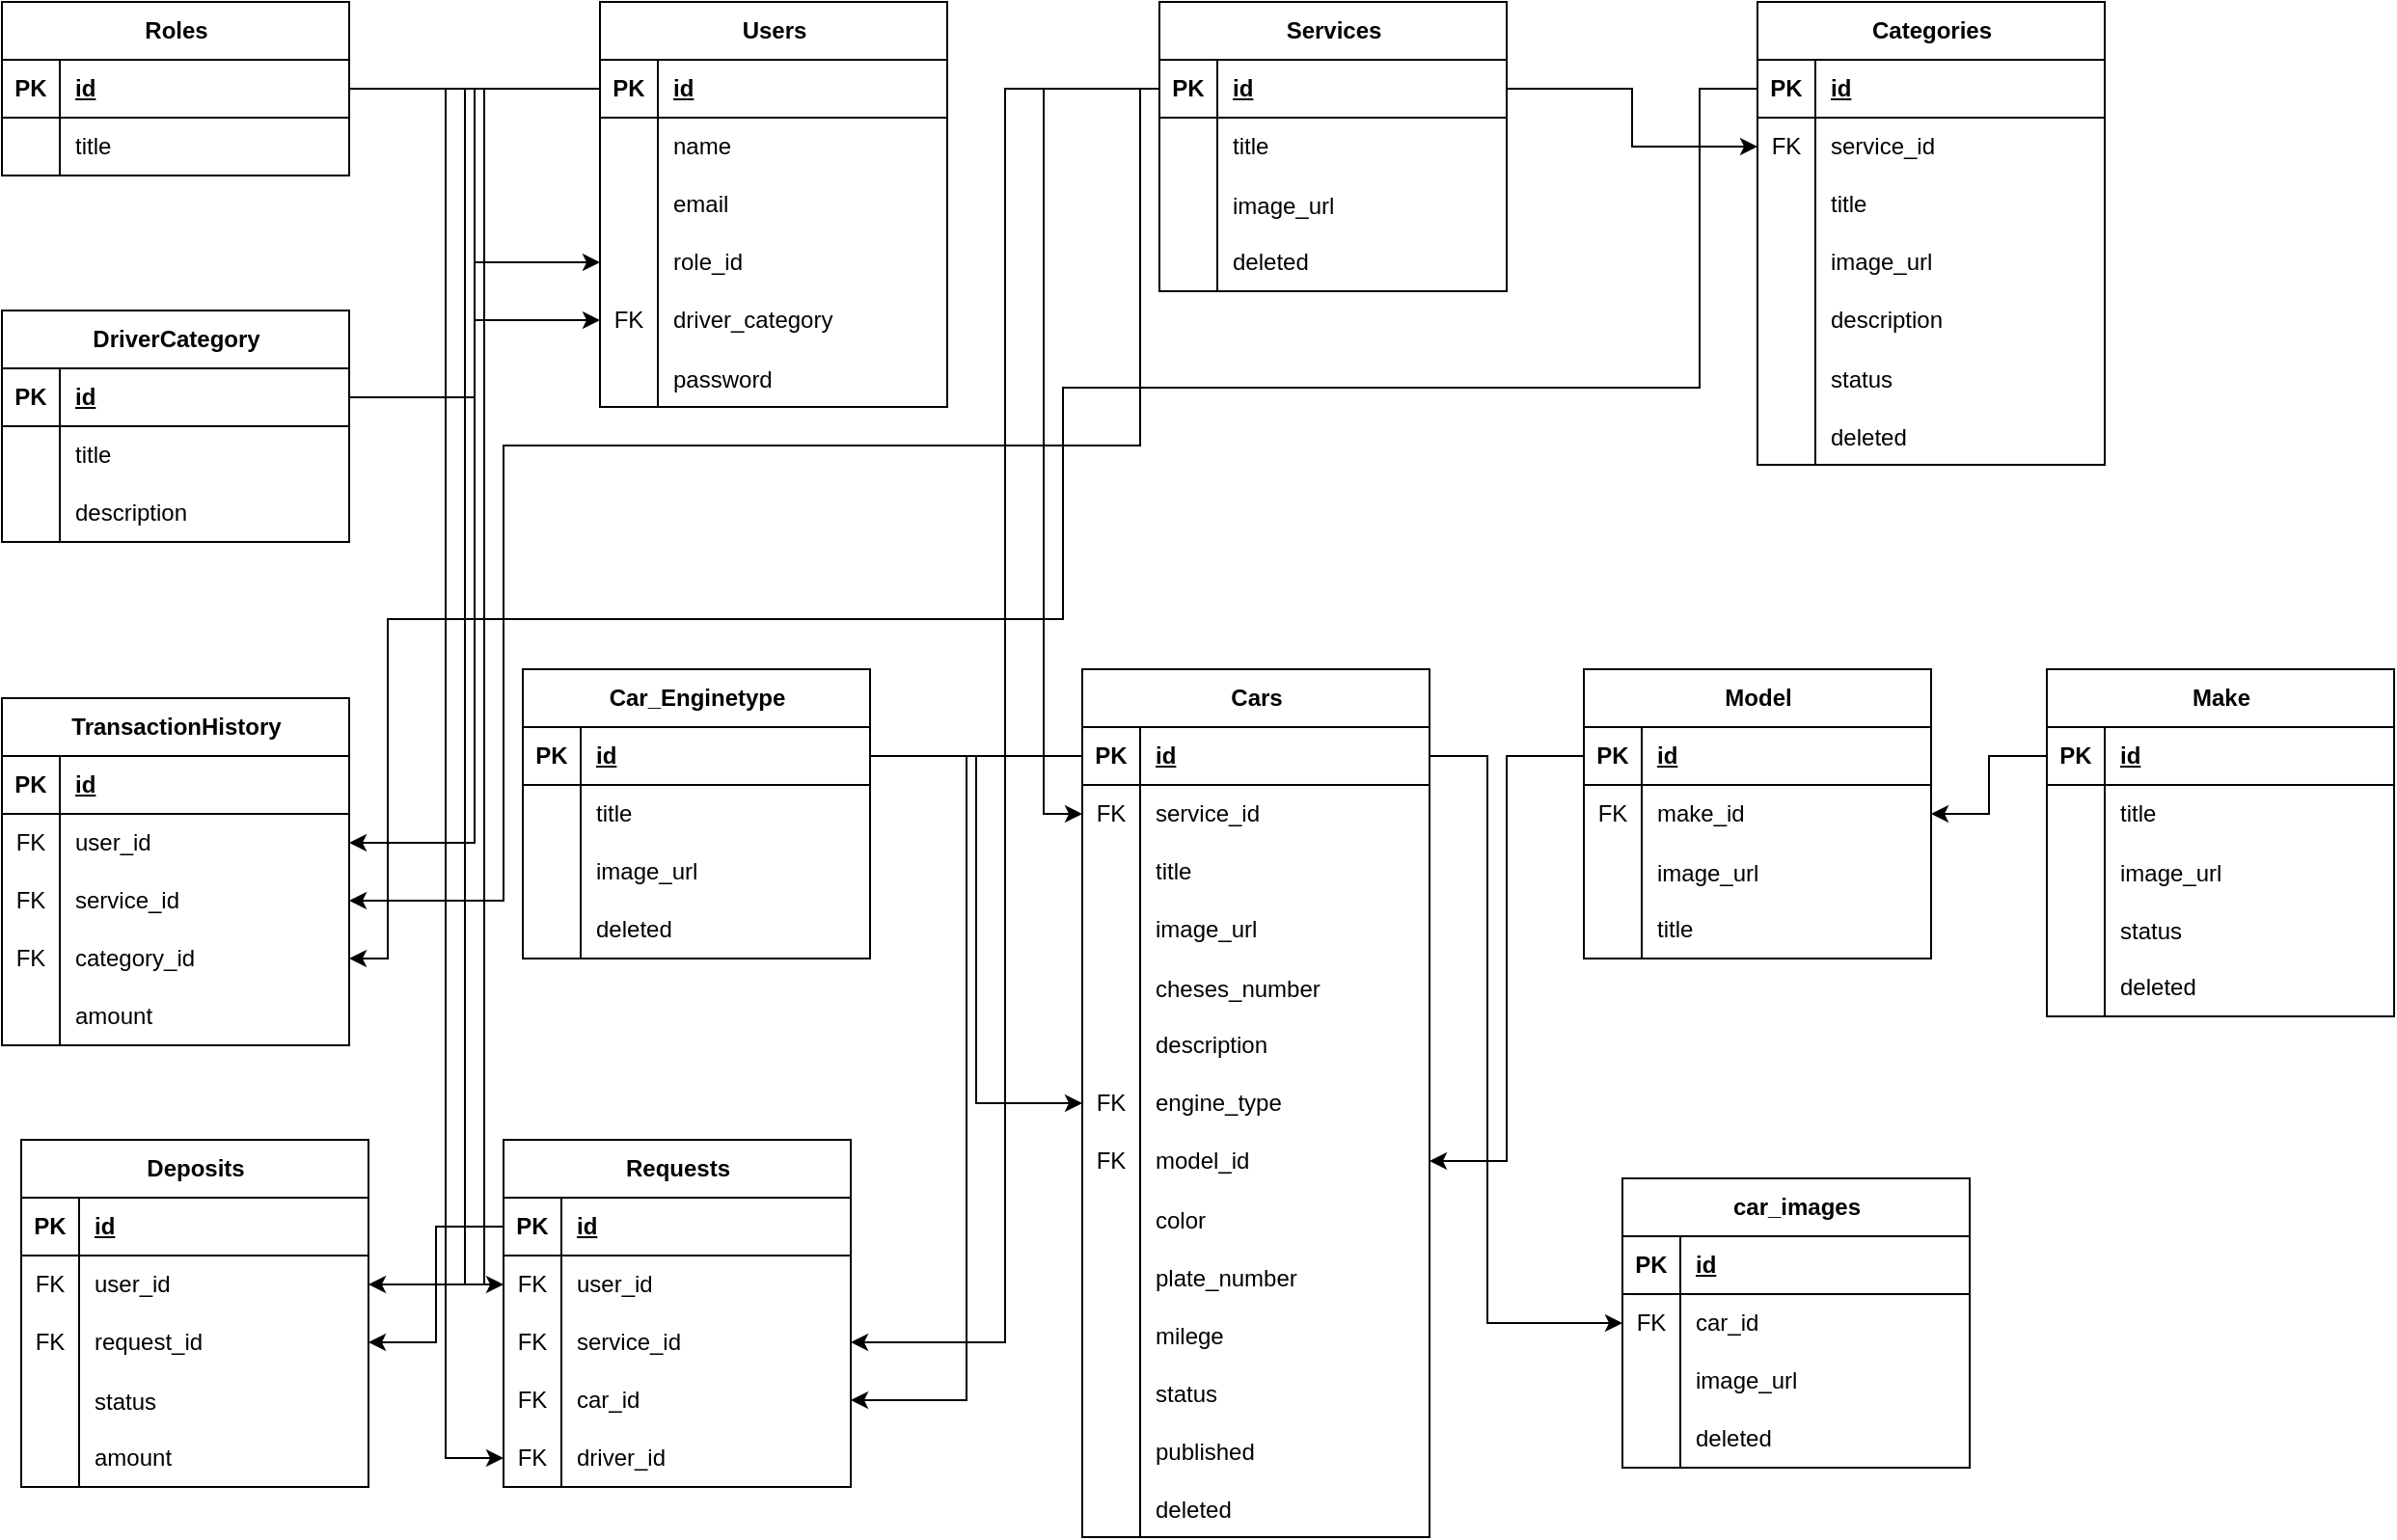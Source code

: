 <mxfile version="22.0.8" type="github" pages="2">
  <diagram name="Car Hiring" id="9361dd3d-8414-5efd-6122-117bd74ce7a7">
    <mxGraphModel dx="1789" dy="1044" grid="1" gridSize="10" guides="1" tooltips="1" connect="1" arrows="1" fold="1" page="1" pageScale="1.5" pageWidth="3300" pageHeight="4681" background="#ffffff" math="0" shadow="0">
      <root>
        <object label="" Irison="" id="0">
          <mxCell />
        </object>
        <mxCell id="1" parent="0" />
        <mxCell id="bMK4___8vFr-FI7o53ED-1" value="Users" style="shape=table;startSize=30;container=1;collapsible=1;childLayout=tableLayout;fixedRows=1;rowLines=0;fontStyle=1;align=center;resizeLast=1;html=1;" parent="1" vertex="1">
          <mxGeometry x="410" y="310" width="180" height="210" as="geometry" />
        </mxCell>
        <mxCell id="bMK4___8vFr-FI7o53ED-2" value="" style="shape=tableRow;horizontal=0;startSize=0;swimlaneHead=0;swimlaneBody=0;fillColor=none;collapsible=0;dropTarget=0;points=[[0,0.5],[1,0.5]];portConstraint=eastwest;top=0;left=0;right=0;bottom=1;" parent="bMK4___8vFr-FI7o53ED-1" vertex="1">
          <mxGeometry y="30" width="180" height="30" as="geometry" />
        </mxCell>
        <mxCell id="bMK4___8vFr-FI7o53ED-3" value="PK" style="shape=partialRectangle;connectable=0;fillColor=none;top=0;left=0;bottom=0;right=0;fontStyle=1;overflow=hidden;whiteSpace=wrap;html=1;" parent="bMK4___8vFr-FI7o53ED-2" vertex="1">
          <mxGeometry width="30" height="30" as="geometry">
            <mxRectangle width="30" height="30" as="alternateBounds" />
          </mxGeometry>
        </mxCell>
        <mxCell id="bMK4___8vFr-FI7o53ED-4" value="id" style="shape=partialRectangle;connectable=0;fillColor=none;top=0;left=0;bottom=0;right=0;align=left;spacingLeft=6;fontStyle=5;overflow=hidden;whiteSpace=wrap;html=1;" parent="bMK4___8vFr-FI7o53ED-2" vertex="1">
          <mxGeometry x="30" width="150" height="30" as="geometry">
            <mxRectangle width="150" height="30" as="alternateBounds" />
          </mxGeometry>
        </mxCell>
        <mxCell id="bMK4___8vFr-FI7o53ED-5" value="" style="shape=tableRow;horizontal=0;startSize=0;swimlaneHead=0;swimlaneBody=0;fillColor=none;collapsible=0;dropTarget=0;points=[[0,0.5],[1,0.5]];portConstraint=eastwest;top=0;left=0;right=0;bottom=0;" parent="bMK4___8vFr-FI7o53ED-1" vertex="1">
          <mxGeometry y="60" width="180" height="30" as="geometry" />
        </mxCell>
        <mxCell id="bMK4___8vFr-FI7o53ED-6" value="" style="shape=partialRectangle;connectable=0;fillColor=none;top=0;left=0;bottom=0;right=0;editable=1;overflow=hidden;whiteSpace=wrap;html=1;" parent="bMK4___8vFr-FI7o53ED-5" vertex="1">
          <mxGeometry width="30" height="30" as="geometry">
            <mxRectangle width="30" height="30" as="alternateBounds" />
          </mxGeometry>
        </mxCell>
        <mxCell id="bMK4___8vFr-FI7o53ED-7" value="name&lt;span style=&quot;white-space: pre;&quot;&gt;&#x9;&lt;/span&gt;" style="shape=partialRectangle;connectable=0;fillColor=none;top=0;left=0;bottom=0;right=0;align=left;spacingLeft=6;overflow=hidden;whiteSpace=wrap;html=1;" parent="bMK4___8vFr-FI7o53ED-5" vertex="1">
          <mxGeometry x="30" width="150" height="30" as="geometry">
            <mxRectangle width="150" height="30" as="alternateBounds" />
          </mxGeometry>
        </mxCell>
        <mxCell id="bMK4___8vFr-FI7o53ED-8" value="" style="shape=tableRow;horizontal=0;startSize=0;swimlaneHead=0;swimlaneBody=0;fillColor=none;collapsible=0;dropTarget=0;points=[[0,0.5],[1,0.5]];portConstraint=eastwest;top=0;left=0;right=0;bottom=0;" parent="bMK4___8vFr-FI7o53ED-1" vertex="1">
          <mxGeometry y="90" width="180" height="30" as="geometry" />
        </mxCell>
        <mxCell id="bMK4___8vFr-FI7o53ED-9" value="" style="shape=partialRectangle;connectable=0;fillColor=none;top=0;left=0;bottom=0;right=0;editable=1;overflow=hidden;whiteSpace=wrap;html=1;" parent="bMK4___8vFr-FI7o53ED-8" vertex="1">
          <mxGeometry width="30" height="30" as="geometry">
            <mxRectangle width="30" height="30" as="alternateBounds" />
          </mxGeometry>
        </mxCell>
        <mxCell id="bMK4___8vFr-FI7o53ED-10" value="email" style="shape=partialRectangle;connectable=0;fillColor=none;top=0;left=0;bottom=0;right=0;align=left;spacingLeft=6;overflow=hidden;whiteSpace=wrap;html=1;" parent="bMK4___8vFr-FI7o53ED-8" vertex="1">
          <mxGeometry x="30" width="150" height="30" as="geometry">
            <mxRectangle width="150" height="30" as="alternateBounds" />
          </mxGeometry>
        </mxCell>
        <mxCell id="bMK4___8vFr-FI7o53ED-11" value="" style="shape=tableRow;horizontal=0;startSize=0;swimlaneHead=0;swimlaneBody=0;fillColor=none;collapsible=0;dropTarget=0;points=[[0,0.5],[1,0.5]];portConstraint=eastwest;top=0;left=0;right=0;bottom=0;" parent="bMK4___8vFr-FI7o53ED-1" vertex="1">
          <mxGeometry y="120" width="180" height="30" as="geometry" />
        </mxCell>
        <mxCell id="bMK4___8vFr-FI7o53ED-12" value="" style="shape=partialRectangle;connectable=0;fillColor=none;top=0;left=0;bottom=0;right=0;editable=1;overflow=hidden;whiteSpace=wrap;html=1;" parent="bMK4___8vFr-FI7o53ED-11" vertex="1">
          <mxGeometry width="30" height="30" as="geometry">
            <mxRectangle width="30" height="30" as="alternateBounds" />
          </mxGeometry>
        </mxCell>
        <mxCell id="bMK4___8vFr-FI7o53ED-13" value="role_id" style="shape=partialRectangle;connectable=0;fillColor=none;top=0;left=0;bottom=0;right=0;align=left;spacingLeft=6;overflow=hidden;whiteSpace=wrap;html=1;" parent="bMK4___8vFr-FI7o53ED-11" vertex="1">
          <mxGeometry x="30" width="150" height="30" as="geometry">
            <mxRectangle width="150" height="30" as="alternateBounds" />
          </mxGeometry>
        </mxCell>
        <mxCell id="bMK4___8vFr-FI7o53ED-290" value="" style="shape=tableRow;horizontal=0;startSize=0;swimlaneHead=0;swimlaneBody=0;fillColor=none;collapsible=0;dropTarget=0;points=[[0,0.5],[1,0.5]];portConstraint=eastwest;top=0;left=0;right=0;bottom=0;" parent="bMK4___8vFr-FI7o53ED-1" vertex="1">
          <mxGeometry y="150" width="180" height="30" as="geometry" />
        </mxCell>
        <mxCell id="bMK4___8vFr-FI7o53ED-291" value="FK" style="shape=partialRectangle;connectable=0;fillColor=none;top=0;left=0;bottom=0;right=0;fontStyle=0;overflow=hidden;whiteSpace=wrap;html=1;" parent="bMK4___8vFr-FI7o53ED-290" vertex="1">
          <mxGeometry width="30" height="30" as="geometry">
            <mxRectangle width="30" height="30" as="alternateBounds" />
          </mxGeometry>
        </mxCell>
        <mxCell id="bMK4___8vFr-FI7o53ED-292" value="driver_category" style="shape=partialRectangle;connectable=0;fillColor=none;top=0;left=0;bottom=0;right=0;align=left;spacingLeft=6;fontStyle=0;overflow=hidden;whiteSpace=wrap;html=1;" parent="bMK4___8vFr-FI7o53ED-290" vertex="1">
          <mxGeometry x="30" width="150" height="30" as="geometry">
            <mxRectangle width="150" height="30" as="alternateBounds" />
          </mxGeometry>
        </mxCell>
        <mxCell id="bMK4___8vFr-FI7o53ED-15" value="" style="shape=tableRow;horizontal=0;startSize=0;swimlaneHead=0;swimlaneBody=0;fillColor=none;collapsible=0;dropTarget=0;points=[[0,0.5],[1,0.5]];portConstraint=eastwest;top=0;left=0;right=0;bottom=0;" parent="bMK4___8vFr-FI7o53ED-1" vertex="1">
          <mxGeometry y="180" width="180" height="30" as="geometry" />
        </mxCell>
        <mxCell id="bMK4___8vFr-FI7o53ED-16" value="" style="shape=partialRectangle;connectable=0;fillColor=none;top=0;left=0;bottom=0;right=0;editable=1;overflow=hidden;" parent="bMK4___8vFr-FI7o53ED-15" vertex="1">
          <mxGeometry width="30" height="30" as="geometry">
            <mxRectangle width="30" height="30" as="alternateBounds" />
          </mxGeometry>
        </mxCell>
        <mxCell id="bMK4___8vFr-FI7o53ED-17" value="password" style="shape=partialRectangle;connectable=0;fillColor=none;top=0;left=0;bottom=0;right=0;align=left;spacingLeft=6;overflow=hidden;" parent="bMK4___8vFr-FI7o53ED-15" vertex="1">
          <mxGeometry x="30" width="150" height="30" as="geometry">
            <mxRectangle width="150" height="30" as="alternateBounds" />
          </mxGeometry>
        </mxCell>
        <mxCell id="bMK4___8vFr-FI7o53ED-31" style="edgeStyle=orthogonalEdgeStyle;rounded=0;orthogonalLoop=1;jettySize=auto;html=1;entryX=0;entryY=0.5;entryDx=0;entryDy=0;exitX=1;exitY=0.5;exitDx=0;exitDy=0;" parent="1" source="bMK4___8vFr-FI7o53ED-19" target="bMK4___8vFr-FI7o53ED-11" edge="1">
          <mxGeometry relative="1" as="geometry" />
        </mxCell>
        <mxCell id="bMK4___8vFr-FI7o53ED-18" value="Roles" style="shape=table;startSize=30;container=1;collapsible=1;childLayout=tableLayout;fixedRows=1;rowLines=0;fontStyle=1;align=center;resizeLast=1;html=1;" parent="1" vertex="1">
          <mxGeometry x="100" y="310" width="180" height="90" as="geometry" />
        </mxCell>
        <mxCell id="bMK4___8vFr-FI7o53ED-19" value="" style="shape=tableRow;horizontal=0;startSize=0;swimlaneHead=0;swimlaneBody=0;fillColor=none;collapsible=0;dropTarget=0;points=[[0,0.5],[1,0.5]];portConstraint=eastwest;top=0;left=0;right=0;bottom=1;" parent="bMK4___8vFr-FI7o53ED-18" vertex="1">
          <mxGeometry y="30" width="180" height="30" as="geometry" />
        </mxCell>
        <mxCell id="bMK4___8vFr-FI7o53ED-20" value="PK" style="shape=partialRectangle;connectable=0;fillColor=none;top=0;left=0;bottom=0;right=0;fontStyle=1;overflow=hidden;whiteSpace=wrap;html=1;" parent="bMK4___8vFr-FI7o53ED-19" vertex="1">
          <mxGeometry width="30" height="30" as="geometry">
            <mxRectangle width="30" height="30" as="alternateBounds" />
          </mxGeometry>
        </mxCell>
        <mxCell id="bMK4___8vFr-FI7o53ED-21" value="id" style="shape=partialRectangle;connectable=0;fillColor=none;top=0;left=0;bottom=0;right=0;align=left;spacingLeft=6;fontStyle=5;overflow=hidden;whiteSpace=wrap;html=1;" parent="bMK4___8vFr-FI7o53ED-19" vertex="1">
          <mxGeometry x="30" width="150" height="30" as="geometry">
            <mxRectangle width="150" height="30" as="alternateBounds" />
          </mxGeometry>
        </mxCell>
        <mxCell id="bMK4___8vFr-FI7o53ED-22" value="" style="shape=tableRow;horizontal=0;startSize=0;swimlaneHead=0;swimlaneBody=0;fillColor=none;collapsible=0;dropTarget=0;points=[[0,0.5],[1,0.5]];portConstraint=eastwest;top=0;left=0;right=0;bottom=0;" parent="bMK4___8vFr-FI7o53ED-18" vertex="1">
          <mxGeometry y="60" width="180" height="30" as="geometry" />
        </mxCell>
        <mxCell id="bMK4___8vFr-FI7o53ED-23" value="" style="shape=partialRectangle;connectable=0;fillColor=none;top=0;left=0;bottom=0;right=0;editable=1;overflow=hidden;whiteSpace=wrap;html=1;" parent="bMK4___8vFr-FI7o53ED-22" vertex="1">
          <mxGeometry width="30" height="30" as="geometry">
            <mxRectangle width="30" height="30" as="alternateBounds" />
          </mxGeometry>
        </mxCell>
        <mxCell id="bMK4___8vFr-FI7o53ED-24" value="title" style="shape=partialRectangle;connectable=0;fillColor=none;top=0;left=0;bottom=0;right=0;align=left;spacingLeft=6;overflow=hidden;whiteSpace=wrap;html=1;" parent="bMK4___8vFr-FI7o53ED-22" vertex="1">
          <mxGeometry x="30" width="150" height="30" as="geometry">
            <mxRectangle width="150" height="30" as="alternateBounds" />
          </mxGeometry>
        </mxCell>
        <mxCell id="bMK4___8vFr-FI7o53ED-45" value="Services" style="shape=table;startSize=30;container=1;collapsible=1;childLayout=tableLayout;fixedRows=1;rowLines=0;fontStyle=1;align=center;resizeLast=1;html=1;" parent="1" vertex="1">
          <mxGeometry x="700" y="310" width="180" height="150" as="geometry" />
        </mxCell>
        <mxCell id="bMK4___8vFr-FI7o53ED-46" value="" style="shape=tableRow;horizontal=0;startSize=0;swimlaneHead=0;swimlaneBody=0;fillColor=none;collapsible=0;dropTarget=0;points=[[0,0.5],[1,0.5]];portConstraint=eastwest;top=0;left=0;right=0;bottom=1;" parent="bMK4___8vFr-FI7o53ED-45" vertex="1">
          <mxGeometry y="30" width="180" height="30" as="geometry" />
        </mxCell>
        <mxCell id="bMK4___8vFr-FI7o53ED-47" value="PK" style="shape=partialRectangle;connectable=0;fillColor=none;top=0;left=0;bottom=0;right=0;fontStyle=1;overflow=hidden;whiteSpace=wrap;html=1;" parent="bMK4___8vFr-FI7o53ED-46" vertex="1">
          <mxGeometry width="30" height="30" as="geometry">
            <mxRectangle width="30" height="30" as="alternateBounds" />
          </mxGeometry>
        </mxCell>
        <mxCell id="bMK4___8vFr-FI7o53ED-48" value="id" style="shape=partialRectangle;connectable=0;fillColor=none;top=0;left=0;bottom=0;right=0;align=left;spacingLeft=6;fontStyle=5;overflow=hidden;whiteSpace=wrap;html=1;" parent="bMK4___8vFr-FI7o53ED-46" vertex="1">
          <mxGeometry x="30" width="150" height="30" as="geometry">
            <mxRectangle width="150" height="30" as="alternateBounds" />
          </mxGeometry>
        </mxCell>
        <mxCell id="bMK4___8vFr-FI7o53ED-49" value="" style="shape=tableRow;horizontal=0;startSize=0;swimlaneHead=0;swimlaneBody=0;fillColor=none;collapsible=0;dropTarget=0;points=[[0,0.5],[1,0.5]];portConstraint=eastwest;top=0;left=0;right=0;bottom=0;" parent="bMK4___8vFr-FI7o53ED-45" vertex="1">
          <mxGeometry y="60" width="180" height="30" as="geometry" />
        </mxCell>
        <mxCell id="bMK4___8vFr-FI7o53ED-50" value="" style="shape=partialRectangle;connectable=0;fillColor=none;top=0;left=0;bottom=0;right=0;editable=1;overflow=hidden;whiteSpace=wrap;html=1;" parent="bMK4___8vFr-FI7o53ED-49" vertex="1">
          <mxGeometry width="30" height="30" as="geometry">
            <mxRectangle width="30" height="30" as="alternateBounds" />
          </mxGeometry>
        </mxCell>
        <mxCell id="bMK4___8vFr-FI7o53ED-51" value="title" style="shape=partialRectangle;connectable=0;fillColor=none;top=0;left=0;bottom=0;right=0;align=left;spacingLeft=6;overflow=hidden;whiteSpace=wrap;html=1;" parent="bMK4___8vFr-FI7o53ED-49" vertex="1">
          <mxGeometry x="30" width="150" height="30" as="geometry">
            <mxRectangle width="150" height="30" as="alternateBounds" />
          </mxGeometry>
        </mxCell>
        <mxCell id="bMK4___8vFr-FI7o53ED-58" value="" style="shape=tableRow;horizontal=0;startSize=0;swimlaneHead=0;swimlaneBody=0;fillColor=none;collapsible=0;dropTarget=0;points=[[0,0.5],[1,0.5]];portConstraint=eastwest;top=0;left=0;right=0;bottom=0;" parent="bMK4___8vFr-FI7o53ED-45" vertex="1">
          <mxGeometry y="90" width="180" height="30" as="geometry" />
        </mxCell>
        <mxCell id="bMK4___8vFr-FI7o53ED-59" value="" style="shape=partialRectangle;connectable=0;fillColor=none;top=0;left=0;bottom=0;right=0;editable=1;overflow=hidden;" parent="bMK4___8vFr-FI7o53ED-58" vertex="1">
          <mxGeometry width="30" height="30" as="geometry">
            <mxRectangle width="30" height="30" as="alternateBounds" />
          </mxGeometry>
        </mxCell>
        <mxCell id="bMK4___8vFr-FI7o53ED-60" value="image_url" style="shape=partialRectangle;connectable=0;fillColor=none;top=0;left=0;bottom=0;right=0;align=left;spacingLeft=6;overflow=hidden;" parent="bMK4___8vFr-FI7o53ED-58" vertex="1">
          <mxGeometry x="30" width="150" height="30" as="geometry">
            <mxRectangle width="150" height="30" as="alternateBounds" />
          </mxGeometry>
        </mxCell>
        <mxCell id="bMK4___8vFr-FI7o53ED-52" value="" style="shape=tableRow;horizontal=0;startSize=0;swimlaneHead=0;swimlaneBody=0;fillColor=none;collapsible=0;dropTarget=0;points=[[0,0.5],[1,0.5]];portConstraint=eastwest;top=0;left=0;right=0;bottom=0;" parent="bMK4___8vFr-FI7o53ED-45" vertex="1">
          <mxGeometry y="120" width="180" height="30" as="geometry" />
        </mxCell>
        <mxCell id="bMK4___8vFr-FI7o53ED-53" value="" style="shape=partialRectangle;connectable=0;fillColor=none;top=0;left=0;bottom=0;right=0;editable=1;overflow=hidden;whiteSpace=wrap;html=1;" parent="bMK4___8vFr-FI7o53ED-52" vertex="1">
          <mxGeometry width="30" height="30" as="geometry">
            <mxRectangle width="30" height="30" as="alternateBounds" />
          </mxGeometry>
        </mxCell>
        <mxCell id="bMK4___8vFr-FI7o53ED-54" value="deleted" style="shape=partialRectangle;connectable=0;fillColor=none;top=0;left=0;bottom=0;right=0;align=left;spacingLeft=6;overflow=hidden;whiteSpace=wrap;html=1;" parent="bMK4___8vFr-FI7o53ED-52" vertex="1">
          <mxGeometry x="30" width="150" height="30" as="geometry">
            <mxRectangle width="150" height="30" as="alternateBounds" />
          </mxGeometry>
        </mxCell>
        <mxCell id="bMK4___8vFr-FI7o53ED-61" value="Cars" style="shape=table;startSize=30;container=1;collapsible=1;childLayout=tableLayout;fixedRows=1;rowLines=0;fontStyle=1;align=center;resizeLast=1;html=1;" parent="1" vertex="1">
          <mxGeometry x="660" y="656" width="180" height="450" as="geometry" />
        </mxCell>
        <mxCell id="bMK4___8vFr-FI7o53ED-62" value="" style="shape=tableRow;horizontal=0;startSize=0;swimlaneHead=0;swimlaneBody=0;fillColor=none;collapsible=0;dropTarget=0;points=[[0,0.5],[1,0.5]];portConstraint=eastwest;top=0;left=0;right=0;bottom=1;" parent="bMK4___8vFr-FI7o53ED-61" vertex="1">
          <mxGeometry y="30" width="180" height="30" as="geometry" />
        </mxCell>
        <mxCell id="bMK4___8vFr-FI7o53ED-63" value="PK" style="shape=partialRectangle;connectable=0;fillColor=none;top=0;left=0;bottom=0;right=0;fontStyle=1;overflow=hidden;whiteSpace=wrap;html=1;" parent="bMK4___8vFr-FI7o53ED-62" vertex="1">
          <mxGeometry width="30" height="30" as="geometry">
            <mxRectangle width="30" height="30" as="alternateBounds" />
          </mxGeometry>
        </mxCell>
        <mxCell id="bMK4___8vFr-FI7o53ED-64" value="id" style="shape=partialRectangle;connectable=0;fillColor=none;top=0;left=0;bottom=0;right=0;align=left;spacingLeft=6;fontStyle=5;overflow=hidden;whiteSpace=wrap;html=1;" parent="bMK4___8vFr-FI7o53ED-62" vertex="1">
          <mxGeometry x="30" width="150" height="30" as="geometry">
            <mxRectangle width="150" height="30" as="alternateBounds" />
          </mxGeometry>
        </mxCell>
        <mxCell id="bMK4___8vFr-FI7o53ED-220" value="" style="shape=tableRow;horizontal=0;startSize=0;swimlaneHead=0;swimlaneBody=0;fillColor=none;collapsible=0;dropTarget=0;points=[[0,0.5],[1,0.5]];portConstraint=eastwest;top=0;left=0;right=0;bottom=0;" parent="bMK4___8vFr-FI7o53ED-61" vertex="1">
          <mxGeometry y="60" width="180" height="30" as="geometry" />
        </mxCell>
        <mxCell id="bMK4___8vFr-FI7o53ED-221" value="FK" style="shape=partialRectangle;connectable=0;fillColor=none;top=0;left=0;bottom=0;right=0;fontStyle=0;overflow=hidden;whiteSpace=wrap;html=1;" parent="bMK4___8vFr-FI7o53ED-220" vertex="1">
          <mxGeometry width="30" height="30" as="geometry">
            <mxRectangle width="30" height="30" as="alternateBounds" />
          </mxGeometry>
        </mxCell>
        <mxCell id="bMK4___8vFr-FI7o53ED-222" value="service_id" style="shape=partialRectangle;connectable=0;fillColor=none;top=0;left=0;bottom=0;right=0;align=left;spacingLeft=6;fontStyle=0;overflow=hidden;whiteSpace=wrap;html=1;" parent="bMK4___8vFr-FI7o53ED-220" vertex="1">
          <mxGeometry x="30" width="150" height="30" as="geometry">
            <mxRectangle width="150" height="30" as="alternateBounds" />
          </mxGeometry>
        </mxCell>
        <mxCell id="bMK4___8vFr-FI7o53ED-65" value="" style="shape=tableRow;horizontal=0;startSize=0;swimlaneHead=0;swimlaneBody=0;fillColor=none;collapsible=0;dropTarget=0;points=[[0,0.5],[1,0.5]];portConstraint=eastwest;top=0;left=0;right=0;bottom=0;" parent="bMK4___8vFr-FI7o53ED-61" vertex="1">
          <mxGeometry y="90" width="180" height="30" as="geometry" />
        </mxCell>
        <mxCell id="bMK4___8vFr-FI7o53ED-66" value="" style="shape=partialRectangle;connectable=0;fillColor=none;top=0;left=0;bottom=0;right=0;editable=1;overflow=hidden;whiteSpace=wrap;html=1;" parent="bMK4___8vFr-FI7o53ED-65" vertex="1">
          <mxGeometry width="30" height="30" as="geometry">
            <mxRectangle width="30" height="30" as="alternateBounds" />
          </mxGeometry>
        </mxCell>
        <mxCell id="bMK4___8vFr-FI7o53ED-67" value="title" style="shape=partialRectangle;connectable=0;fillColor=none;top=0;left=0;bottom=0;right=0;align=left;spacingLeft=6;overflow=hidden;whiteSpace=wrap;html=1;" parent="bMK4___8vFr-FI7o53ED-65" vertex="1">
          <mxGeometry x="30" width="150" height="30" as="geometry">
            <mxRectangle width="150" height="30" as="alternateBounds" />
          </mxGeometry>
        </mxCell>
        <mxCell id="bMK4___8vFr-FI7o53ED-68" value="" style="shape=tableRow;horizontal=0;startSize=0;swimlaneHead=0;swimlaneBody=0;fillColor=none;collapsible=0;dropTarget=0;points=[[0,0.5],[1,0.5]];portConstraint=eastwest;top=0;left=0;right=0;bottom=0;" parent="bMK4___8vFr-FI7o53ED-61" vertex="1">
          <mxGeometry y="120" width="180" height="30" as="geometry" />
        </mxCell>
        <mxCell id="bMK4___8vFr-FI7o53ED-69" value="" style="shape=partialRectangle;connectable=0;fillColor=none;top=0;left=0;bottom=0;right=0;editable=1;overflow=hidden;whiteSpace=wrap;html=1;" parent="bMK4___8vFr-FI7o53ED-68" vertex="1">
          <mxGeometry width="30" height="30" as="geometry">
            <mxRectangle width="30" height="30" as="alternateBounds" />
          </mxGeometry>
        </mxCell>
        <mxCell id="bMK4___8vFr-FI7o53ED-70" value="image_url" style="shape=partialRectangle;connectable=0;fillColor=none;top=0;left=0;bottom=0;right=0;align=left;spacingLeft=6;overflow=hidden;whiteSpace=wrap;html=1;" parent="bMK4___8vFr-FI7o53ED-68" vertex="1">
          <mxGeometry x="30" width="150" height="30" as="geometry">
            <mxRectangle width="150" height="30" as="alternateBounds" />
          </mxGeometry>
        </mxCell>
        <mxCell id="bMK4___8vFr-FI7o53ED-94" value="" style="shape=tableRow;horizontal=0;startSize=0;swimlaneHead=0;swimlaneBody=0;fillColor=none;collapsible=0;dropTarget=0;points=[[0,0.5],[1,0.5]];portConstraint=eastwest;top=0;left=0;right=0;bottom=0;" parent="bMK4___8vFr-FI7o53ED-61" vertex="1">
          <mxGeometry y="150" width="180" height="30" as="geometry" />
        </mxCell>
        <mxCell id="bMK4___8vFr-FI7o53ED-95" value="" style="shape=partialRectangle;connectable=0;fillColor=none;top=0;left=0;bottom=0;right=0;editable=1;overflow=hidden;" parent="bMK4___8vFr-FI7o53ED-94" vertex="1">
          <mxGeometry width="30" height="30" as="geometry">
            <mxRectangle width="30" height="30" as="alternateBounds" />
          </mxGeometry>
        </mxCell>
        <mxCell id="bMK4___8vFr-FI7o53ED-96" value="cheses_number" style="shape=partialRectangle;connectable=0;fillColor=none;top=0;left=0;bottom=0;right=0;align=left;spacingLeft=6;overflow=hidden;" parent="bMK4___8vFr-FI7o53ED-94" vertex="1">
          <mxGeometry x="30" width="150" height="30" as="geometry">
            <mxRectangle width="150" height="30" as="alternateBounds" />
          </mxGeometry>
        </mxCell>
        <mxCell id="bMK4___8vFr-FI7o53ED-71" value="" style="shape=tableRow;horizontal=0;startSize=0;swimlaneHead=0;swimlaneBody=0;fillColor=none;collapsible=0;dropTarget=0;points=[[0,0.5],[1,0.5]];portConstraint=eastwest;top=0;left=0;right=0;bottom=0;" parent="bMK4___8vFr-FI7o53ED-61" vertex="1">
          <mxGeometry y="180" width="180" height="30" as="geometry" />
        </mxCell>
        <mxCell id="bMK4___8vFr-FI7o53ED-72" value="" style="shape=partialRectangle;connectable=0;fillColor=none;top=0;left=0;bottom=0;right=0;editable=1;overflow=hidden;whiteSpace=wrap;html=1;" parent="bMK4___8vFr-FI7o53ED-71" vertex="1">
          <mxGeometry width="30" height="30" as="geometry">
            <mxRectangle width="30" height="30" as="alternateBounds" />
          </mxGeometry>
        </mxCell>
        <mxCell id="bMK4___8vFr-FI7o53ED-73" value="description" style="shape=partialRectangle;connectable=0;fillColor=none;top=0;left=0;bottom=0;right=0;align=left;spacingLeft=6;overflow=hidden;whiteSpace=wrap;html=1;" parent="bMK4___8vFr-FI7o53ED-71" vertex="1">
          <mxGeometry x="30" width="150" height="30" as="geometry">
            <mxRectangle width="150" height="30" as="alternateBounds" />
          </mxGeometry>
        </mxCell>
        <mxCell id="bMK4___8vFr-FI7o53ED-155" value="" style="shape=tableRow;horizontal=0;startSize=0;swimlaneHead=0;swimlaneBody=0;fillColor=none;collapsible=0;dropTarget=0;points=[[0,0.5],[1,0.5]];portConstraint=eastwest;top=0;left=0;right=0;bottom=0;" parent="bMK4___8vFr-FI7o53ED-61" vertex="1">
          <mxGeometry y="210" width="180" height="30" as="geometry" />
        </mxCell>
        <mxCell id="bMK4___8vFr-FI7o53ED-156" value="FK" style="shape=partialRectangle;connectable=0;fillColor=none;top=0;left=0;bottom=0;right=0;fontStyle=0;overflow=hidden;whiteSpace=wrap;html=1;" parent="bMK4___8vFr-FI7o53ED-155" vertex="1">
          <mxGeometry width="30" height="30" as="geometry">
            <mxRectangle width="30" height="30" as="alternateBounds" />
          </mxGeometry>
        </mxCell>
        <mxCell id="bMK4___8vFr-FI7o53ED-157" value="engine_type" style="shape=partialRectangle;connectable=0;fillColor=none;top=0;left=0;bottom=0;right=0;align=left;spacingLeft=6;fontStyle=0;overflow=hidden;whiteSpace=wrap;html=1;" parent="bMK4___8vFr-FI7o53ED-155" vertex="1">
          <mxGeometry x="30" width="150" height="30" as="geometry">
            <mxRectangle width="150" height="30" as="alternateBounds" />
          </mxGeometry>
        </mxCell>
        <mxCell id="bMK4___8vFr-FI7o53ED-159" value="" style="shape=tableRow;horizontal=0;startSize=0;swimlaneHead=0;swimlaneBody=0;fillColor=none;collapsible=0;dropTarget=0;points=[[0,0.5],[1,0.5]];portConstraint=eastwest;top=0;left=0;right=0;bottom=0;" parent="bMK4___8vFr-FI7o53ED-61" vertex="1">
          <mxGeometry y="240" width="180" height="30" as="geometry" />
        </mxCell>
        <mxCell id="bMK4___8vFr-FI7o53ED-160" value="FK" style="shape=partialRectangle;connectable=0;fillColor=none;top=0;left=0;bottom=0;right=0;fontStyle=0;overflow=hidden;whiteSpace=wrap;html=1;" parent="bMK4___8vFr-FI7o53ED-159" vertex="1">
          <mxGeometry width="30" height="30" as="geometry">
            <mxRectangle width="30" height="30" as="alternateBounds" />
          </mxGeometry>
        </mxCell>
        <mxCell id="bMK4___8vFr-FI7o53ED-161" value="model_id" style="shape=partialRectangle;connectable=0;fillColor=none;top=0;left=0;bottom=0;right=0;align=left;spacingLeft=6;fontStyle=0;overflow=hidden;whiteSpace=wrap;html=1;" parent="bMK4___8vFr-FI7o53ED-159" vertex="1">
          <mxGeometry x="30" width="150" height="30" as="geometry">
            <mxRectangle width="150" height="30" as="alternateBounds" />
          </mxGeometry>
        </mxCell>
        <mxCell id="bMK4___8vFr-FI7o53ED-126" value="" style="shape=tableRow;horizontal=0;startSize=0;swimlaneHead=0;swimlaneBody=0;fillColor=none;collapsible=0;dropTarget=0;points=[[0,0.5],[1,0.5]];portConstraint=eastwest;top=0;left=0;right=0;bottom=0;" parent="bMK4___8vFr-FI7o53ED-61" vertex="1">
          <mxGeometry y="270" width="180" height="30" as="geometry" />
        </mxCell>
        <mxCell id="bMK4___8vFr-FI7o53ED-127" value="" style="shape=partialRectangle;connectable=0;fillColor=none;top=0;left=0;bottom=0;right=0;editable=1;overflow=hidden;" parent="bMK4___8vFr-FI7o53ED-126" vertex="1">
          <mxGeometry width="30" height="30" as="geometry">
            <mxRectangle width="30" height="30" as="alternateBounds" />
          </mxGeometry>
        </mxCell>
        <mxCell id="bMK4___8vFr-FI7o53ED-128" value="color" style="shape=partialRectangle;connectable=0;fillColor=none;top=0;left=0;bottom=0;right=0;align=left;spacingLeft=6;overflow=hidden;" parent="bMK4___8vFr-FI7o53ED-126" vertex="1">
          <mxGeometry x="30" width="150" height="30" as="geometry">
            <mxRectangle width="150" height="30" as="alternateBounds" />
          </mxGeometry>
        </mxCell>
        <mxCell id="bMK4___8vFr-FI7o53ED-129" value="" style="shape=tableRow;horizontal=0;startSize=0;swimlaneHead=0;swimlaneBody=0;fillColor=none;collapsible=0;dropTarget=0;points=[[0,0.5],[1,0.5]];portConstraint=eastwest;top=0;left=0;right=0;bottom=0;" parent="bMK4___8vFr-FI7o53ED-61" vertex="1">
          <mxGeometry y="300" width="180" height="30" as="geometry" />
        </mxCell>
        <mxCell id="bMK4___8vFr-FI7o53ED-130" value="" style="shape=partialRectangle;connectable=0;fillColor=none;top=0;left=0;bottom=0;right=0;editable=1;overflow=hidden;" parent="bMK4___8vFr-FI7o53ED-129" vertex="1">
          <mxGeometry width="30" height="30" as="geometry">
            <mxRectangle width="30" height="30" as="alternateBounds" />
          </mxGeometry>
        </mxCell>
        <mxCell id="bMK4___8vFr-FI7o53ED-131" value="plate_number" style="shape=partialRectangle;connectable=0;fillColor=none;top=0;left=0;bottom=0;right=0;align=left;spacingLeft=6;overflow=hidden;" parent="bMK4___8vFr-FI7o53ED-129" vertex="1">
          <mxGeometry x="30" width="150" height="30" as="geometry">
            <mxRectangle width="150" height="30" as="alternateBounds" />
          </mxGeometry>
        </mxCell>
        <mxCell id="bMK4___8vFr-FI7o53ED-132" value="" style="shape=tableRow;horizontal=0;startSize=0;swimlaneHead=0;swimlaneBody=0;fillColor=none;collapsible=0;dropTarget=0;points=[[0,0.5],[1,0.5]];portConstraint=eastwest;top=0;left=0;right=0;bottom=0;" parent="bMK4___8vFr-FI7o53ED-61" vertex="1">
          <mxGeometry y="330" width="180" height="30" as="geometry" />
        </mxCell>
        <mxCell id="bMK4___8vFr-FI7o53ED-133" value="" style="shape=partialRectangle;connectable=0;fillColor=none;top=0;left=0;bottom=0;right=0;editable=1;overflow=hidden;" parent="bMK4___8vFr-FI7o53ED-132" vertex="1">
          <mxGeometry width="30" height="30" as="geometry">
            <mxRectangle width="30" height="30" as="alternateBounds" />
          </mxGeometry>
        </mxCell>
        <mxCell id="bMK4___8vFr-FI7o53ED-134" value="milege" style="shape=partialRectangle;connectable=0;fillColor=none;top=0;left=0;bottom=0;right=0;align=left;spacingLeft=6;overflow=hidden;" parent="bMK4___8vFr-FI7o53ED-132" vertex="1">
          <mxGeometry x="30" width="150" height="30" as="geometry">
            <mxRectangle width="150" height="30" as="alternateBounds" />
          </mxGeometry>
        </mxCell>
        <mxCell id="bMK4___8vFr-FI7o53ED-98" value="" style="shape=tableRow;horizontal=0;startSize=0;swimlaneHead=0;swimlaneBody=0;fillColor=none;collapsible=0;dropTarget=0;points=[[0,0.5],[1,0.5]];portConstraint=eastwest;top=0;left=0;right=0;bottom=0;" parent="bMK4___8vFr-FI7o53ED-61" vertex="1">
          <mxGeometry y="360" width="180" height="30" as="geometry" />
        </mxCell>
        <mxCell id="bMK4___8vFr-FI7o53ED-99" value="" style="shape=partialRectangle;connectable=0;fillColor=none;top=0;left=0;bottom=0;right=0;editable=1;overflow=hidden;" parent="bMK4___8vFr-FI7o53ED-98" vertex="1">
          <mxGeometry width="30" height="30" as="geometry">
            <mxRectangle width="30" height="30" as="alternateBounds" />
          </mxGeometry>
        </mxCell>
        <mxCell id="bMK4___8vFr-FI7o53ED-100" value="status" style="shape=partialRectangle;connectable=0;fillColor=none;top=0;left=0;bottom=0;right=0;align=left;spacingLeft=6;overflow=hidden;" parent="bMK4___8vFr-FI7o53ED-98" vertex="1">
          <mxGeometry x="30" width="150" height="30" as="geometry">
            <mxRectangle width="150" height="30" as="alternateBounds" />
          </mxGeometry>
        </mxCell>
        <mxCell id="bMK4___8vFr-FI7o53ED-105" value="" style="shape=tableRow;horizontal=0;startSize=0;swimlaneHead=0;swimlaneBody=0;fillColor=none;collapsible=0;dropTarget=0;points=[[0,0.5],[1,0.5]];portConstraint=eastwest;top=0;left=0;right=0;bottom=0;" parent="bMK4___8vFr-FI7o53ED-61" vertex="1">
          <mxGeometry y="390" width="180" height="30" as="geometry" />
        </mxCell>
        <mxCell id="bMK4___8vFr-FI7o53ED-106" value="" style="shape=partialRectangle;connectable=0;fillColor=none;top=0;left=0;bottom=0;right=0;editable=1;overflow=hidden;" parent="bMK4___8vFr-FI7o53ED-105" vertex="1">
          <mxGeometry width="30" height="30" as="geometry">
            <mxRectangle width="30" height="30" as="alternateBounds" />
          </mxGeometry>
        </mxCell>
        <mxCell id="bMK4___8vFr-FI7o53ED-107" value="published" style="shape=partialRectangle;connectable=0;fillColor=none;top=0;left=0;bottom=0;right=0;align=left;spacingLeft=6;overflow=hidden;" parent="bMK4___8vFr-FI7o53ED-105" vertex="1">
          <mxGeometry x="30" width="150" height="30" as="geometry">
            <mxRectangle width="150" height="30" as="alternateBounds" />
          </mxGeometry>
        </mxCell>
        <mxCell id="bMK4___8vFr-FI7o53ED-102" value="" style="shape=tableRow;horizontal=0;startSize=0;swimlaneHead=0;swimlaneBody=0;fillColor=none;collapsible=0;dropTarget=0;points=[[0,0.5],[1,0.5]];portConstraint=eastwest;top=0;left=0;right=0;bottom=0;" parent="bMK4___8vFr-FI7o53ED-61" vertex="1">
          <mxGeometry y="420" width="180" height="30" as="geometry" />
        </mxCell>
        <mxCell id="bMK4___8vFr-FI7o53ED-103" value="" style="shape=partialRectangle;connectable=0;fillColor=none;top=0;left=0;bottom=0;right=0;editable=1;overflow=hidden;" parent="bMK4___8vFr-FI7o53ED-102" vertex="1">
          <mxGeometry width="30" height="30" as="geometry">
            <mxRectangle width="30" height="30" as="alternateBounds" />
          </mxGeometry>
        </mxCell>
        <mxCell id="bMK4___8vFr-FI7o53ED-104" value="deleted" style="shape=partialRectangle;connectable=0;fillColor=none;top=0;left=0;bottom=0;right=0;align=left;spacingLeft=6;overflow=hidden;" parent="bMK4___8vFr-FI7o53ED-102" vertex="1">
          <mxGeometry x="30" width="150" height="30" as="geometry">
            <mxRectangle width="150" height="30" as="alternateBounds" />
          </mxGeometry>
        </mxCell>
        <mxCell id="bMK4___8vFr-FI7o53ED-77" value="Car_Enginetype" style="shape=table;startSize=30;container=1;collapsible=1;childLayout=tableLayout;fixedRows=1;rowLines=0;fontStyle=1;align=center;resizeLast=1;html=1;" parent="1" vertex="1">
          <mxGeometry x="370" y="656" width="180" height="150" as="geometry" />
        </mxCell>
        <mxCell id="bMK4___8vFr-FI7o53ED-78" value="" style="shape=tableRow;horizontal=0;startSize=0;swimlaneHead=0;swimlaneBody=0;fillColor=none;collapsible=0;dropTarget=0;points=[[0,0.5],[1,0.5]];portConstraint=eastwest;top=0;left=0;right=0;bottom=1;" parent="bMK4___8vFr-FI7o53ED-77" vertex="1">
          <mxGeometry y="30" width="180" height="30" as="geometry" />
        </mxCell>
        <mxCell id="bMK4___8vFr-FI7o53ED-79" value="PK" style="shape=partialRectangle;connectable=0;fillColor=none;top=0;left=0;bottom=0;right=0;fontStyle=1;overflow=hidden;whiteSpace=wrap;html=1;" parent="bMK4___8vFr-FI7o53ED-78" vertex="1">
          <mxGeometry width="30" height="30" as="geometry">
            <mxRectangle width="30" height="30" as="alternateBounds" />
          </mxGeometry>
        </mxCell>
        <mxCell id="bMK4___8vFr-FI7o53ED-80" value="id" style="shape=partialRectangle;connectable=0;fillColor=none;top=0;left=0;bottom=0;right=0;align=left;spacingLeft=6;fontStyle=5;overflow=hidden;whiteSpace=wrap;html=1;" parent="bMK4___8vFr-FI7o53ED-78" vertex="1">
          <mxGeometry x="30" width="150" height="30" as="geometry">
            <mxRectangle width="150" height="30" as="alternateBounds" />
          </mxGeometry>
        </mxCell>
        <mxCell id="bMK4___8vFr-FI7o53ED-81" value="" style="shape=tableRow;horizontal=0;startSize=0;swimlaneHead=0;swimlaneBody=0;fillColor=none;collapsible=0;dropTarget=0;points=[[0,0.5],[1,0.5]];portConstraint=eastwest;top=0;left=0;right=0;bottom=0;" parent="bMK4___8vFr-FI7o53ED-77" vertex="1">
          <mxGeometry y="60" width="180" height="30" as="geometry" />
        </mxCell>
        <mxCell id="bMK4___8vFr-FI7o53ED-82" value="" style="shape=partialRectangle;connectable=0;fillColor=none;top=0;left=0;bottom=0;right=0;editable=1;overflow=hidden;whiteSpace=wrap;html=1;" parent="bMK4___8vFr-FI7o53ED-81" vertex="1">
          <mxGeometry width="30" height="30" as="geometry">
            <mxRectangle width="30" height="30" as="alternateBounds" />
          </mxGeometry>
        </mxCell>
        <mxCell id="bMK4___8vFr-FI7o53ED-83" value="title" style="shape=partialRectangle;connectable=0;fillColor=none;top=0;left=0;bottom=0;right=0;align=left;spacingLeft=6;overflow=hidden;whiteSpace=wrap;html=1;" parent="bMK4___8vFr-FI7o53ED-81" vertex="1">
          <mxGeometry x="30" width="150" height="30" as="geometry">
            <mxRectangle width="150" height="30" as="alternateBounds" />
          </mxGeometry>
        </mxCell>
        <mxCell id="bMK4___8vFr-FI7o53ED-84" value="" style="shape=tableRow;horizontal=0;startSize=0;swimlaneHead=0;swimlaneBody=0;fillColor=none;collapsible=0;dropTarget=0;points=[[0,0.5],[1,0.5]];portConstraint=eastwest;top=0;left=0;right=0;bottom=0;" parent="bMK4___8vFr-FI7o53ED-77" vertex="1">
          <mxGeometry y="90" width="180" height="30" as="geometry" />
        </mxCell>
        <mxCell id="bMK4___8vFr-FI7o53ED-85" value="" style="shape=partialRectangle;connectable=0;fillColor=none;top=0;left=0;bottom=0;right=0;editable=1;overflow=hidden;whiteSpace=wrap;html=1;" parent="bMK4___8vFr-FI7o53ED-84" vertex="1">
          <mxGeometry width="30" height="30" as="geometry">
            <mxRectangle width="30" height="30" as="alternateBounds" />
          </mxGeometry>
        </mxCell>
        <mxCell id="bMK4___8vFr-FI7o53ED-86" value="image_url" style="shape=partialRectangle;connectable=0;fillColor=none;top=0;left=0;bottom=0;right=0;align=left;spacingLeft=6;overflow=hidden;whiteSpace=wrap;html=1;" parent="bMK4___8vFr-FI7o53ED-84" vertex="1">
          <mxGeometry x="30" width="150" height="30" as="geometry">
            <mxRectangle width="150" height="30" as="alternateBounds" />
          </mxGeometry>
        </mxCell>
        <mxCell id="bMK4___8vFr-FI7o53ED-87" value="" style="shape=tableRow;horizontal=0;startSize=0;swimlaneHead=0;swimlaneBody=0;fillColor=none;collapsible=0;dropTarget=0;points=[[0,0.5],[1,0.5]];portConstraint=eastwest;top=0;left=0;right=0;bottom=0;" parent="bMK4___8vFr-FI7o53ED-77" vertex="1">
          <mxGeometry y="120" width="180" height="30" as="geometry" />
        </mxCell>
        <mxCell id="bMK4___8vFr-FI7o53ED-88" value="" style="shape=partialRectangle;connectable=0;fillColor=none;top=0;left=0;bottom=0;right=0;editable=1;overflow=hidden;whiteSpace=wrap;html=1;" parent="bMK4___8vFr-FI7o53ED-87" vertex="1">
          <mxGeometry width="30" height="30" as="geometry">
            <mxRectangle width="30" height="30" as="alternateBounds" />
          </mxGeometry>
        </mxCell>
        <mxCell id="bMK4___8vFr-FI7o53ED-89" value="deleted" style="shape=partialRectangle;connectable=0;fillColor=none;top=0;left=0;bottom=0;right=0;align=left;spacingLeft=6;overflow=hidden;whiteSpace=wrap;html=1;" parent="bMK4___8vFr-FI7o53ED-87" vertex="1">
          <mxGeometry x="30" width="150" height="30" as="geometry">
            <mxRectangle width="150" height="30" as="alternateBounds" />
          </mxGeometry>
        </mxCell>
        <mxCell id="bMK4___8vFr-FI7o53ED-109" value="Model" style="shape=table;startSize=30;container=1;collapsible=1;childLayout=tableLayout;fixedRows=1;rowLines=0;fontStyle=1;align=center;resizeLast=1;html=1;" parent="1" vertex="1">
          <mxGeometry x="920" y="656" width="180" height="150" as="geometry" />
        </mxCell>
        <mxCell id="bMK4___8vFr-FI7o53ED-110" value="" style="shape=tableRow;horizontal=0;startSize=0;swimlaneHead=0;swimlaneBody=0;fillColor=none;collapsible=0;dropTarget=0;points=[[0,0.5],[1,0.5]];portConstraint=eastwest;top=0;left=0;right=0;bottom=1;" parent="bMK4___8vFr-FI7o53ED-109" vertex="1">
          <mxGeometry y="30" width="180" height="30" as="geometry" />
        </mxCell>
        <mxCell id="bMK4___8vFr-FI7o53ED-111" value="PK" style="shape=partialRectangle;connectable=0;fillColor=none;top=0;left=0;bottom=0;right=0;fontStyle=1;overflow=hidden;whiteSpace=wrap;html=1;" parent="bMK4___8vFr-FI7o53ED-110" vertex="1">
          <mxGeometry width="30" height="30" as="geometry">
            <mxRectangle width="30" height="30" as="alternateBounds" />
          </mxGeometry>
        </mxCell>
        <mxCell id="bMK4___8vFr-FI7o53ED-112" value="id" style="shape=partialRectangle;connectable=0;fillColor=none;top=0;left=0;bottom=0;right=0;align=left;spacingLeft=6;fontStyle=5;overflow=hidden;whiteSpace=wrap;html=1;" parent="bMK4___8vFr-FI7o53ED-110" vertex="1">
          <mxGeometry x="30" width="150" height="30" as="geometry">
            <mxRectangle width="150" height="30" as="alternateBounds" />
          </mxGeometry>
        </mxCell>
        <mxCell id="bMK4___8vFr-FI7o53ED-163" value="" style="shape=tableRow;horizontal=0;startSize=0;swimlaneHead=0;swimlaneBody=0;fillColor=none;collapsible=0;dropTarget=0;points=[[0,0.5],[1,0.5]];portConstraint=eastwest;top=0;left=0;right=0;bottom=0;" parent="bMK4___8vFr-FI7o53ED-109" vertex="1">
          <mxGeometry y="60" width="180" height="30" as="geometry" />
        </mxCell>
        <mxCell id="bMK4___8vFr-FI7o53ED-164" value="FK" style="shape=partialRectangle;connectable=0;fillColor=none;top=0;left=0;bottom=0;right=0;fontStyle=0;overflow=hidden;whiteSpace=wrap;html=1;" parent="bMK4___8vFr-FI7o53ED-163" vertex="1">
          <mxGeometry width="30" height="30" as="geometry">
            <mxRectangle width="30" height="30" as="alternateBounds" />
          </mxGeometry>
        </mxCell>
        <mxCell id="bMK4___8vFr-FI7o53ED-165" value="make_id" style="shape=partialRectangle;connectable=0;fillColor=none;top=0;left=0;bottom=0;right=0;align=left;spacingLeft=6;fontStyle=0;overflow=hidden;whiteSpace=wrap;html=1;" parent="bMK4___8vFr-FI7o53ED-163" vertex="1">
          <mxGeometry x="30" width="150" height="30" as="geometry">
            <mxRectangle width="150" height="30" as="alternateBounds" />
          </mxGeometry>
        </mxCell>
        <mxCell id="bMK4___8vFr-FI7o53ED-211" value="" style="shape=tableRow;horizontal=0;startSize=0;swimlaneHead=0;swimlaneBody=0;fillColor=none;collapsible=0;dropTarget=0;points=[[0,0.5],[1,0.5]];portConstraint=eastwest;top=0;left=0;right=0;bottom=0;" parent="bMK4___8vFr-FI7o53ED-109" vertex="1">
          <mxGeometry y="90" width="180" height="30" as="geometry" />
        </mxCell>
        <mxCell id="bMK4___8vFr-FI7o53ED-212" value="" style="shape=partialRectangle;connectable=0;fillColor=none;top=0;left=0;bottom=0;right=0;editable=1;overflow=hidden;" parent="bMK4___8vFr-FI7o53ED-211" vertex="1">
          <mxGeometry width="30" height="30" as="geometry">
            <mxRectangle width="30" height="30" as="alternateBounds" />
          </mxGeometry>
        </mxCell>
        <mxCell id="bMK4___8vFr-FI7o53ED-213" value="image_url" style="shape=partialRectangle;connectable=0;fillColor=none;top=0;left=0;bottom=0;right=0;align=left;spacingLeft=6;overflow=hidden;" parent="bMK4___8vFr-FI7o53ED-211" vertex="1">
          <mxGeometry x="30" width="150" height="30" as="geometry">
            <mxRectangle width="150" height="30" as="alternateBounds" />
          </mxGeometry>
        </mxCell>
        <mxCell id="bMK4___8vFr-FI7o53ED-113" value="" style="shape=tableRow;horizontal=0;startSize=0;swimlaneHead=0;swimlaneBody=0;fillColor=none;collapsible=0;dropTarget=0;points=[[0,0.5],[1,0.5]];portConstraint=eastwest;top=0;left=0;right=0;bottom=0;" parent="bMK4___8vFr-FI7o53ED-109" vertex="1">
          <mxGeometry y="120" width="180" height="30" as="geometry" />
        </mxCell>
        <mxCell id="bMK4___8vFr-FI7o53ED-114" value="" style="shape=partialRectangle;connectable=0;fillColor=none;top=0;left=0;bottom=0;right=0;editable=1;overflow=hidden;whiteSpace=wrap;html=1;" parent="bMK4___8vFr-FI7o53ED-113" vertex="1">
          <mxGeometry width="30" height="30" as="geometry">
            <mxRectangle width="30" height="30" as="alternateBounds" />
          </mxGeometry>
        </mxCell>
        <mxCell id="bMK4___8vFr-FI7o53ED-115" value="title" style="shape=partialRectangle;connectable=0;fillColor=none;top=0;left=0;bottom=0;right=0;align=left;spacingLeft=6;overflow=hidden;whiteSpace=wrap;html=1;" parent="bMK4___8vFr-FI7o53ED-113" vertex="1">
          <mxGeometry x="30" width="150" height="30" as="geometry">
            <mxRectangle width="150" height="30" as="alternateBounds" />
          </mxGeometry>
        </mxCell>
        <mxCell id="bMK4___8vFr-FI7o53ED-135" value="Make" style="shape=table;startSize=30;container=1;collapsible=1;childLayout=tableLayout;fixedRows=1;rowLines=0;fontStyle=1;align=center;resizeLast=1;html=1;" parent="1" vertex="1">
          <mxGeometry x="1160" y="656" width="180" height="180" as="geometry" />
        </mxCell>
        <mxCell id="bMK4___8vFr-FI7o53ED-136" value="" style="shape=tableRow;horizontal=0;startSize=0;swimlaneHead=0;swimlaneBody=0;fillColor=none;collapsible=0;dropTarget=0;points=[[0,0.5],[1,0.5]];portConstraint=eastwest;top=0;left=0;right=0;bottom=1;" parent="bMK4___8vFr-FI7o53ED-135" vertex="1">
          <mxGeometry y="30" width="180" height="30" as="geometry" />
        </mxCell>
        <mxCell id="bMK4___8vFr-FI7o53ED-137" value="PK" style="shape=partialRectangle;connectable=0;fillColor=none;top=0;left=0;bottom=0;right=0;fontStyle=1;overflow=hidden;whiteSpace=wrap;html=1;" parent="bMK4___8vFr-FI7o53ED-136" vertex="1">
          <mxGeometry width="30" height="30" as="geometry">
            <mxRectangle width="30" height="30" as="alternateBounds" />
          </mxGeometry>
        </mxCell>
        <mxCell id="bMK4___8vFr-FI7o53ED-138" value="id" style="shape=partialRectangle;connectable=0;fillColor=none;top=0;left=0;bottom=0;right=0;align=left;spacingLeft=6;fontStyle=5;overflow=hidden;whiteSpace=wrap;html=1;" parent="bMK4___8vFr-FI7o53ED-136" vertex="1">
          <mxGeometry x="30" width="150" height="30" as="geometry">
            <mxRectangle width="150" height="30" as="alternateBounds" />
          </mxGeometry>
        </mxCell>
        <mxCell id="bMK4___8vFr-FI7o53ED-139" value="" style="shape=tableRow;horizontal=0;startSize=0;swimlaneHead=0;swimlaneBody=0;fillColor=none;collapsible=0;dropTarget=0;points=[[0,0.5],[1,0.5]];portConstraint=eastwest;top=0;left=0;right=0;bottom=0;" parent="bMK4___8vFr-FI7o53ED-135" vertex="1">
          <mxGeometry y="60" width="180" height="30" as="geometry" />
        </mxCell>
        <mxCell id="bMK4___8vFr-FI7o53ED-140" value="" style="shape=partialRectangle;connectable=0;fillColor=none;top=0;left=0;bottom=0;right=0;editable=1;overflow=hidden;whiteSpace=wrap;html=1;" parent="bMK4___8vFr-FI7o53ED-139" vertex="1">
          <mxGeometry width="30" height="30" as="geometry">
            <mxRectangle width="30" height="30" as="alternateBounds" />
          </mxGeometry>
        </mxCell>
        <mxCell id="bMK4___8vFr-FI7o53ED-141" value="title" style="shape=partialRectangle;connectable=0;fillColor=none;top=0;left=0;bottom=0;right=0;align=left;spacingLeft=6;overflow=hidden;whiteSpace=wrap;html=1;" parent="bMK4___8vFr-FI7o53ED-139" vertex="1">
          <mxGeometry x="30" width="150" height="30" as="geometry">
            <mxRectangle width="150" height="30" as="alternateBounds" />
          </mxGeometry>
        </mxCell>
        <mxCell id="bMK4___8vFr-FI7o53ED-217" value="" style="shape=tableRow;horizontal=0;startSize=0;swimlaneHead=0;swimlaneBody=0;fillColor=none;collapsible=0;dropTarget=0;points=[[0,0.5],[1,0.5]];portConstraint=eastwest;top=0;left=0;right=0;bottom=0;" parent="bMK4___8vFr-FI7o53ED-135" vertex="1">
          <mxGeometry y="90" width="180" height="30" as="geometry" />
        </mxCell>
        <mxCell id="bMK4___8vFr-FI7o53ED-218" value="" style="shape=partialRectangle;connectable=0;fillColor=none;top=0;left=0;bottom=0;right=0;editable=1;overflow=hidden;" parent="bMK4___8vFr-FI7o53ED-217" vertex="1">
          <mxGeometry width="30" height="30" as="geometry">
            <mxRectangle width="30" height="30" as="alternateBounds" />
          </mxGeometry>
        </mxCell>
        <mxCell id="bMK4___8vFr-FI7o53ED-219" value="image_url" style="shape=partialRectangle;connectable=0;fillColor=none;top=0;left=0;bottom=0;right=0;align=left;spacingLeft=6;overflow=hidden;" parent="bMK4___8vFr-FI7o53ED-217" vertex="1">
          <mxGeometry x="30" width="150" height="30" as="geometry">
            <mxRectangle width="150" height="30" as="alternateBounds" />
          </mxGeometry>
        </mxCell>
        <mxCell id="bMK4___8vFr-FI7o53ED-148" value="" style="shape=tableRow;horizontal=0;startSize=0;swimlaneHead=0;swimlaneBody=0;fillColor=none;collapsible=0;dropTarget=0;points=[[0,0.5],[1,0.5]];portConstraint=eastwest;top=0;left=0;right=0;bottom=0;" parent="bMK4___8vFr-FI7o53ED-135" vertex="1">
          <mxGeometry y="120" width="180" height="30" as="geometry" />
        </mxCell>
        <mxCell id="bMK4___8vFr-FI7o53ED-149" value="" style="shape=partialRectangle;connectable=0;fillColor=none;top=0;left=0;bottom=0;right=0;editable=1;overflow=hidden;" parent="bMK4___8vFr-FI7o53ED-148" vertex="1">
          <mxGeometry width="30" height="30" as="geometry">
            <mxRectangle width="30" height="30" as="alternateBounds" />
          </mxGeometry>
        </mxCell>
        <mxCell id="bMK4___8vFr-FI7o53ED-150" value="status" style="shape=partialRectangle;connectable=0;fillColor=none;top=0;left=0;bottom=0;right=0;align=left;spacingLeft=6;overflow=hidden;" parent="bMK4___8vFr-FI7o53ED-148" vertex="1">
          <mxGeometry x="30" width="150" height="30" as="geometry">
            <mxRectangle width="150" height="30" as="alternateBounds" />
          </mxGeometry>
        </mxCell>
        <mxCell id="bMK4___8vFr-FI7o53ED-142" value="" style="shape=tableRow;horizontal=0;startSize=0;swimlaneHead=0;swimlaneBody=0;fillColor=none;collapsible=0;dropTarget=0;points=[[0,0.5],[1,0.5]];portConstraint=eastwest;top=0;left=0;right=0;bottom=0;" parent="bMK4___8vFr-FI7o53ED-135" vertex="1">
          <mxGeometry y="150" width="180" height="30" as="geometry" />
        </mxCell>
        <mxCell id="bMK4___8vFr-FI7o53ED-143" value="" style="shape=partialRectangle;connectable=0;fillColor=none;top=0;left=0;bottom=0;right=0;editable=1;overflow=hidden;whiteSpace=wrap;html=1;" parent="bMK4___8vFr-FI7o53ED-142" vertex="1">
          <mxGeometry width="30" height="30" as="geometry">
            <mxRectangle width="30" height="30" as="alternateBounds" />
          </mxGeometry>
        </mxCell>
        <mxCell id="bMK4___8vFr-FI7o53ED-144" value="deleted" style="shape=partialRectangle;connectable=0;fillColor=none;top=0;left=0;bottom=0;right=0;align=left;spacingLeft=6;overflow=hidden;whiteSpace=wrap;html=1;" parent="bMK4___8vFr-FI7o53ED-142" vertex="1">
          <mxGeometry x="30" width="150" height="30" as="geometry">
            <mxRectangle width="150" height="30" as="alternateBounds" />
          </mxGeometry>
        </mxCell>
        <mxCell id="bMK4___8vFr-FI7o53ED-158" style="edgeStyle=orthogonalEdgeStyle;rounded=0;orthogonalLoop=1;jettySize=auto;html=1;entryX=0;entryY=0.5;entryDx=0;entryDy=0;" parent="1" source="bMK4___8vFr-FI7o53ED-78" target="bMK4___8vFr-FI7o53ED-155" edge="1">
          <mxGeometry relative="1" as="geometry" />
        </mxCell>
        <mxCell id="bMK4___8vFr-FI7o53ED-162" style="edgeStyle=orthogonalEdgeStyle;rounded=0;orthogonalLoop=1;jettySize=auto;html=1;entryX=1;entryY=0.5;entryDx=0;entryDy=0;" parent="1" source="bMK4___8vFr-FI7o53ED-110" target="bMK4___8vFr-FI7o53ED-159" edge="1">
          <mxGeometry relative="1" as="geometry" />
        </mxCell>
        <mxCell id="bMK4___8vFr-FI7o53ED-166" style="edgeStyle=orthogonalEdgeStyle;rounded=0;orthogonalLoop=1;jettySize=auto;html=1;entryX=1;entryY=0.5;entryDx=0;entryDy=0;" parent="1" source="bMK4___8vFr-FI7o53ED-136" target="bMK4___8vFr-FI7o53ED-163" edge="1">
          <mxGeometry relative="1" as="geometry" />
        </mxCell>
        <mxCell id="bMK4___8vFr-FI7o53ED-167" value="Categories" style="shape=table;startSize=30;container=1;collapsible=1;childLayout=tableLayout;fixedRows=1;rowLines=0;fontStyle=1;align=center;resizeLast=1;html=1;" parent="1" vertex="1">
          <mxGeometry x="1010" y="310" width="180" height="240" as="geometry" />
        </mxCell>
        <mxCell id="bMK4___8vFr-FI7o53ED-168" value="" style="shape=tableRow;horizontal=0;startSize=0;swimlaneHead=0;swimlaneBody=0;fillColor=none;collapsible=0;dropTarget=0;points=[[0,0.5],[1,0.5]];portConstraint=eastwest;top=0;left=0;right=0;bottom=1;" parent="bMK4___8vFr-FI7o53ED-167" vertex="1">
          <mxGeometry y="30" width="180" height="30" as="geometry" />
        </mxCell>
        <mxCell id="bMK4___8vFr-FI7o53ED-169" value="PK" style="shape=partialRectangle;connectable=0;fillColor=none;top=0;left=0;bottom=0;right=0;fontStyle=1;overflow=hidden;whiteSpace=wrap;html=1;" parent="bMK4___8vFr-FI7o53ED-168" vertex="1">
          <mxGeometry width="30" height="30" as="geometry">
            <mxRectangle width="30" height="30" as="alternateBounds" />
          </mxGeometry>
        </mxCell>
        <mxCell id="bMK4___8vFr-FI7o53ED-170" value="id" style="shape=partialRectangle;connectable=0;fillColor=none;top=0;left=0;bottom=0;right=0;align=left;spacingLeft=6;fontStyle=5;overflow=hidden;whiteSpace=wrap;html=1;" parent="bMK4___8vFr-FI7o53ED-168" vertex="1">
          <mxGeometry x="30" width="150" height="30" as="geometry">
            <mxRectangle width="150" height="30" as="alternateBounds" />
          </mxGeometry>
        </mxCell>
        <mxCell id="bMK4___8vFr-FI7o53ED-186" value="" style="shape=tableRow;horizontal=0;startSize=0;swimlaneHead=0;swimlaneBody=0;fillColor=none;collapsible=0;dropTarget=0;points=[[0,0.5],[1,0.5]];portConstraint=eastwest;top=0;left=0;right=0;bottom=0;" parent="bMK4___8vFr-FI7o53ED-167" vertex="1">
          <mxGeometry y="60" width="180" height="30" as="geometry" />
        </mxCell>
        <mxCell id="bMK4___8vFr-FI7o53ED-187" value="FK" style="shape=partialRectangle;connectable=0;fillColor=none;top=0;left=0;bottom=0;right=0;fontStyle=0;overflow=hidden;whiteSpace=wrap;html=1;" parent="bMK4___8vFr-FI7o53ED-186" vertex="1">
          <mxGeometry width="30" height="30" as="geometry">
            <mxRectangle width="30" height="30" as="alternateBounds" />
          </mxGeometry>
        </mxCell>
        <mxCell id="bMK4___8vFr-FI7o53ED-188" value="service_id" style="shape=partialRectangle;connectable=0;fillColor=none;top=0;left=0;bottom=0;right=0;align=left;spacingLeft=6;fontStyle=0;overflow=hidden;whiteSpace=wrap;html=1;" parent="bMK4___8vFr-FI7o53ED-186" vertex="1">
          <mxGeometry x="30" width="150" height="30" as="geometry">
            <mxRectangle width="150" height="30" as="alternateBounds" />
          </mxGeometry>
        </mxCell>
        <mxCell id="bMK4___8vFr-FI7o53ED-171" value="" style="shape=tableRow;horizontal=0;startSize=0;swimlaneHead=0;swimlaneBody=0;fillColor=none;collapsible=0;dropTarget=0;points=[[0,0.5],[1,0.5]];portConstraint=eastwest;top=0;left=0;right=0;bottom=0;" parent="bMK4___8vFr-FI7o53ED-167" vertex="1">
          <mxGeometry y="90" width="180" height="30" as="geometry" />
        </mxCell>
        <mxCell id="bMK4___8vFr-FI7o53ED-172" value="" style="shape=partialRectangle;connectable=0;fillColor=none;top=0;left=0;bottom=0;right=0;editable=1;overflow=hidden;whiteSpace=wrap;html=1;" parent="bMK4___8vFr-FI7o53ED-171" vertex="1">
          <mxGeometry width="30" height="30" as="geometry">
            <mxRectangle width="30" height="30" as="alternateBounds" />
          </mxGeometry>
        </mxCell>
        <mxCell id="bMK4___8vFr-FI7o53ED-173" value="title" style="shape=partialRectangle;connectable=0;fillColor=none;top=0;left=0;bottom=0;right=0;align=left;spacingLeft=6;overflow=hidden;whiteSpace=wrap;html=1;" parent="bMK4___8vFr-FI7o53ED-171" vertex="1">
          <mxGeometry x="30" width="150" height="30" as="geometry">
            <mxRectangle width="150" height="30" as="alternateBounds" />
          </mxGeometry>
        </mxCell>
        <mxCell id="bMK4___8vFr-FI7o53ED-174" value="" style="shape=tableRow;horizontal=0;startSize=0;swimlaneHead=0;swimlaneBody=0;fillColor=none;collapsible=0;dropTarget=0;points=[[0,0.5],[1,0.5]];portConstraint=eastwest;top=0;left=0;right=0;bottom=0;" parent="bMK4___8vFr-FI7o53ED-167" vertex="1">
          <mxGeometry y="120" width="180" height="30" as="geometry" />
        </mxCell>
        <mxCell id="bMK4___8vFr-FI7o53ED-175" value="" style="shape=partialRectangle;connectable=0;fillColor=none;top=0;left=0;bottom=0;right=0;editable=1;overflow=hidden;whiteSpace=wrap;html=1;" parent="bMK4___8vFr-FI7o53ED-174" vertex="1">
          <mxGeometry width="30" height="30" as="geometry">
            <mxRectangle width="30" height="30" as="alternateBounds" />
          </mxGeometry>
        </mxCell>
        <mxCell id="bMK4___8vFr-FI7o53ED-176" value="image_url" style="shape=partialRectangle;connectable=0;fillColor=none;top=0;left=0;bottom=0;right=0;align=left;spacingLeft=6;overflow=hidden;whiteSpace=wrap;html=1;" parent="bMK4___8vFr-FI7o53ED-174" vertex="1">
          <mxGeometry x="30" width="150" height="30" as="geometry">
            <mxRectangle width="150" height="30" as="alternateBounds" />
          </mxGeometry>
        </mxCell>
        <mxCell id="bMK4___8vFr-FI7o53ED-177" value="" style="shape=tableRow;horizontal=0;startSize=0;swimlaneHead=0;swimlaneBody=0;fillColor=none;collapsible=0;dropTarget=0;points=[[0,0.5],[1,0.5]];portConstraint=eastwest;top=0;left=0;right=0;bottom=0;" parent="bMK4___8vFr-FI7o53ED-167" vertex="1">
          <mxGeometry y="150" width="180" height="30" as="geometry" />
        </mxCell>
        <mxCell id="bMK4___8vFr-FI7o53ED-178" value="" style="shape=partialRectangle;connectable=0;fillColor=none;top=0;left=0;bottom=0;right=0;editable=1;overflow=hidden;whiteSpace=wrap;html=1;" parent="bMK4___8vFr-FI7o53ED-177" vertex="1">
          <mxGeometry width="30" height="30" as="geometry">
            <mxRectangle width="30" height="30" as="alternateBounds" />
          </mxGeometry>
        </mxCell>
        <mxCell id="bMK4___8vFr-FI7o53ED-179" value="description" style="shape=partialRectangle;connectable=0;fillColor=none;top=0;left=0;bottom=0;right=0;align=left;spacingLeft=6;overflow=hidden;whiteSpace=wrap;html=1;" parent="bMK4___8vFr-FI7o53ED-177" vertex="1">
          <mxGeometry x="30" width="150" height="30" as="geometry">
            <mxRectangle width="150" height="30" as="alternateBounds" />
          </mxGeometry>
        </mxCell>
        <mxCell id="bMK4___8vFr-FI7o53ED-183" value="" style="shape=tableRow;horizontal=0;startSize=0;swimlaneHead=0;swimlaneBody=0;fillColor=none;collapsible=0;dropTarget=0;points=[[0,0.5],[1,0.5]];portConstraint=eastwest;top=0;left=0;right=0;bottom=0;" parent="bMK4___8vFr-FI7o53ED-167" vertex="1">
          <mxGeometry y="180" width="180" height="30" as="geometry" />
        </mxCell>
        <mxCell id="bMK4___8vFr-FI7o53ED-184" value="" style="shape=partialRectangle;connectable=0;fillColor=none;top=0;left=0;bottom=0;right=0;editable=1;overflow=hidden;" parent="bMK4___8vFr-FI7o53ED-183" vertex="1">
          <mxGeometry width="30" height="30" as="geometry">
            <mxRectangle width="30" height="30" as="alternateBounds" />
          </mxGeometry>
        </mxCell>
        <mxCell id="bMK4___8vFr-FI7o53ED-185" value="status" style="shape=partialRectangle;connectable=0;fillColor=none;top=0;left=0;bottom=0;right=0;align=left;spacingLeft=6;overflow=hidden;" parent="bMK4___8vFr-FI7o53ED-183" vertex="1">
          <mxGeometry x="30" width="150" height="30" as="geometry">
            <mxRectangle width="150" height="30" as="alternateBounds" />
          </mxGeometry>
        </mxCell>
        <mxCell id="bMK4___8vFr-FI7o53ED-180" value="" style="shape=tableRow;horizontal=0;startSize=0;swimlaneHead=0;swimlaneBody=0;fillColor=none;collapsible=0;dropTarget=0;points=[[0,0.5],[1,0.5]];portConstraint=eastwest;top=0;left=0;right=0;bottom=0;" parent="bMK4___8vFr-FI7o53ED-167" vertex="1">
          <mxGeometry y="210" width="180" height="30" as="geometry" />
        </mxCell>
        <mxCell id="bMK4___8vFr-FI7o53ED-181" value="" style="shape=partialRectangle;connectable=0;fillColor=none;top=0;left=0;bottom=0;right=0;editable=1;overflow=hidden;" parent="bMK4___8vFr-FI7o53ED-180" vertex="1">
          <mxGeometry width="30" height="30" as="geometry">
            <mxRectangle width="30" height="30" as="alternateBounds" />
          </mxGeometry>
        </mxCell>
        <mxCell id="bMK4___8vFr-FI7o53ED-182" value="deleted" style="shape=partialRectangle;connectable=0;fillColor=none;top=0;left=0;bottom=0;right=0;align=left;spacingLeft=6;overflow=hidden;" parent="bMK4___8vFr-FI7o53ED-180" vertex="1">
          <mxGeometry x="30" width="150" height="30" as="geometry">
            <mxRectangle width="150" height="30" as="alternateBounds" />
          </mxGeometry>
        </mxCell>
        <mxCell id="bMK4___8vFr-FI7o53ED-190" style="edgeStyle=orthogonalEdgeStyle;rounded=0;orthogonalLoop=1;jettySize=auto;html=1;entryX=0;entryY=0.5;entryDx=0;entryDy=0;" parent="1" source="bMK4___8vFr-FI7o53ED-46" target="bMK4___8vFr-FI7o53ED-186" edge="1">
          <mxGeometry relative="1" as="geometry" />
        </mxCell>
        <mxCell id="bMK4___8vFr-FI7o53ED-194" value="car_images" style="shape=table;startSize=30;container=1;collapsible=1;childLayout=tableLayout;fixedRows=1;rowLines=0;fontStyle=1;align=center;resizeLast=1;html=1;" parent="1" vertex="1">
          <mxGeometry x="940" y="920" width="180" height="150" as="geometry" />
        </mxCell>
        <mxCell id="bMK4___8vFr-FI7o53ED-195" value="" style="shape=tableRow;horizontal=0;startSize=0;swimlaneHead=0;swimlaneBody=0;fillColor=none;collapsible=0;dropTarget=0;points=[[0,0.5],[1,0.5]];portConstraint=eastwest;top=0;left=0;right=0;bottom=1;" parent="bMK4___8vFr-FI7o53ED-194" vertex="1">
          <mxGeometry y="30" width="180" height="30" as="geometry" />
        </mxCell>
        <mxCell id="bMK4___8vFr-FI7o53ED-196" value="PK" style="shape=partialRectangle;connectable=0;fillColor=none;top=0;left=0;bottom=0;right=0;fontStyle=1;overflow=hidden;whiteSpace=wrap;html=1;" parent="bMK4___8vFr-FI7o53ED-195" vertex="1">
          <mxGeometry width="30" height="30" as="geometry">
            <mxRectangle width="30" height="30" as="alternateBounds" />
          </mxGeometry>
        </mxCell>
        <mxCell id="bMK4___8vFr-FI7o53ED-197" value="id" style="shape=partialRectangle;connectable=0;fillColor=none;top=0;left=0;bottom=0;right=0;align=left;spacingLeft=6;fontStyle=5;overflow=hidden;whiteSpace=wrap;html=1;" parent="bMK4___8vFr-FI7o53ED-195" vertex="1">
          <mxGeometry x="30" width="150" height="30" as="geometry">
            <mxRectangle width="150" height="30" as="alternateBounds" />
          </mxGeometry>
        </mxCell>
        <mxCell id="bMK4___8vFr-FI7o53ED-207" value="" style="shape=tableRow;horizontal=0;startSize=0;swimlaneHead=0;swimlaneBody=0;fillColor=none;collapsible=0;dropTarget=0;points=[[0,0.5],[1,0.5]];portConstraint=eastwest;top=0;left=0;right=0;bottom=0;" parent="bMK4___8vFr-FI7o53ED-194" vertex="1">
          <mxGeometry y="60" width="180" height="30" as="geometry" />
        </mxCell>
        <mxCell id="bMK4___8vFr-FI7o53ED-208" value="FK" style="shape=partialRectangle;connectable=0;fillColor=none;top=0;left=0;bottom=0;right=0;fontStyle=0;overflow=hidden;whiteSpace=wrap;html=1;" parent="bMK4___8vFr-FI7o53ED-207" vertex="1">
          <mxGeometry width="30" height="30" as="geometry">
            <mxRectangle width="30" height="30" as="alternateBounds" />
          </mxGeometry>
        </mxCell>
        <mxCell id="bMK4___8vFr-FI7o53ED-209" value="car_id" style="shape=partialRectangle;connectable=0;fillColor=none;top=0;left=0;bottom=0;right=0;align=left;spacingLeft=6;fontStyle=0;overflow=hidden;whiteSpace=wrap;html=1;" parent="bMK4___8vFr-FI7o53ED-207" vertex="1">
          <mxGeometry x="30" width="150" height="30" as="geometry">
            <mxRectangle width="150" height="30" as="alternateBounds" />
          </mxGeometry>
        </mxCell>
        <mxCell id="bMK4___8vFr-FI7o53ED-198" value="" style="shape=tableRow;horizontal=0;startSize=0;swimlaneHead=0;swimlaneBody=0;fillColor=none;collapsible=0;dropTarget=0;points=[[0,0.5],[1,0.5]];portConstraint=eastwest;top=0;left=0;right=0;bottom=0;" parent="bMK4___8vFr-FI7o53ED-194" vertex="1">
          <mxGeometry y="90" width="180" height="30" as="geometry" />
        </mxCell>
        <mxCell id="bMK4___8vFr-FI7o53ED-199" value="" style="shape=partialRectangle;connectable=0;fillColor=none;top=0;left=0;bottom=0;right=0;editable=1;overflow=hidden;whiteSpace=wrap;html=1;" parent="bMK4___8vFr-FI7o53ED-198" vertex="1">
          <mxGeometry width="30" height="30" as="geometry">
            <mxRectangle width="30" height="30" as="alternateBounds" />
          </mxGeometry>
        </mxCell>
        <mxCell id="bMK4___8vFr-FI7o53ED-200" value="image_url" style="shape=partialRectangle;connectable=0;fillColor=none;top=0;left=0;bottom=0;right=0;align=left;spacingLeft=6;overflow=hidden;whiteSpace=wrap;html=1;" parent="bMK4___8vFr-FI7o53ED-198" vertex="1">
          <mxGeometry x="30" width="150" height="30" as="geometry">
            <mxRectangle width="150" height="30" as="alternateBounds" />
          </mxGeometry>
        </mxCell>
        <mxCell id="bMK4___8vFr-FI7o53ED-201" value="" style="shape=tableRow;horizontal=0;startSize=0;swimlaneHead=0;swimlaneBody=0;fillColor=none;collapsible=0;dropTarget=0;points=[[0,0.5],[1,0.5]];portConstraint=eastwest;top=0;left=0;right=0;bottom=0;" parent="bMK4___8vFr-FI7o53ED-194" vertex="1">
          <mxGeometry y="120" width="180" height="30" as="geometry" />
        </mxCell>
        <mxCell id="bMK4___8vFr-FI7o53ED-202" value="" style="shape=partialRectangle;connectable=0;fillColor=none;top=0;left=0;bottom=0;right=0;editable=1;overflow=hidden;whiteSpace=wrap;html=1;" parent="bMK4___8vFr-FI7o53ED-201" vertex="1">
          <mxGeometry width="30" height="30" as="geometry">
            <mxRectangle width="30" height="30" as="alternateBounds" />
          </mxGeometry>
        </mxCell>
        <mxCell id="bMK4___8vFr-FI7o53ED-203" value="deleted" style="shape=partialRectangle;connectable=0;fillColor=none;top=0;left=0;bottom=0;right=0;align=left;spacingLeft=6;overflow=hidden;whiteSpace=wrap;html=1;" parent="bMK4___8vFr-FI7o53ED-201" vertex="1">
          <mxGeometry x="30" width="150" height="30" as="geometry">
            <mxRectangle width="150" height="30" as="alternateBounds" />
          </mxGeometry>
        </mxCell>
        <mxCell id="bMK4___8vFr-FI7o53ED-210" style="edgeStyle=orthogonalEdgeStyle;rounded=0;orthogonalLoop=1;jettySize=auto;html=1;entryX=0;entryY=0.5;entryDx=0;entryDy=0;" parent="1" source="bMK4___8vFr-FI7o53ED-62" target="bMK4___8vFr-FI7o53ED-207" edge="1">
          <mxGeometry relative="1" as="geometry">
            <Array as="points">
              <mxPoint x="870" y="701" />
              <mxPoint x="870" y="995" />
            </Array>
          </mxGeometry>
        </mxCell>
        <mxCell id="bMK4___8vFr-FI7o53ED-223" style="edgeStyle=orthogonalEdgeStyle;rounded=0;orthogonalLoop=1;jettySize=auto;html=1;entryX=0;entryY=0.5;entryDx=0;entryDy=0;" parent="1" source="bMK4___8vFr-FI7o53ED-46" target="bMK4___8vFr-FI7o53ED-220" edge="1">
          <mxGeometry relative="1" as="geometry" />
        </mxCell>
        <mxCell id="bMK4___8vFr-FI7o53ED-224" value="Requests" style="shape=table;startSize=30;container=1;collapsible=1;childLayout=tableLayout;fixedRows=1;rowLines=0;fontStyle=1;align=center;resizeLast=1;html=1;" parent="1" vertex="1">
          <mxGeometry x="360" y="900" width="180" height="180" as="geometry" />
        </mxCell>
        <mxCell id="bMK4___8vFr-FI7o53ED-225" value="" style="shape=tableRow;horizontal=0;startSize=0;swimlaneHead=0;swimlaneBody=0;fillColor=none;collapsible=0;dropTarget=0;points=[[0,0.5],[1,0.5]];portConstraint=eastwest;top=0;left=0;right=0;bottom=1;" parent="bMK4___8vFr-FI7o53ED-224" vertex="1">
          <mxGeometry y="30" width="180" height="30" as="geometry" />
        </mxCell>
        <mxCell id="bMK4___8vFr-FI7o53ED-226" value="PK" style="shape=partialRectangle;connectable=0;fillColor=none;top=0;left=0;bottom=0;right=0;fontStyle=1;overflow=hidden;whiteSpace=wrap;html=1;" parent="bMK4___8vFr-FI7o53ED-225" vertex="1">
          <mxGeometry width="30" height="30" as="geometry">
            <mxRectangle width="30" height="30" as="alternateBounds" />
          </mxGeometry>
        </mxCell>
        <mxCell id="bMK4___8vFr-FI7o53ED-227" value="id" style="shape=partialRectangle;connectable=0;fillColor=none;top=0;left=0;bottom=0;right=0;align=left;spacingLeft=6;fontStyle=5;overflow=hidden;whiteSpace=wrap;html=1;" parent="bMK4___8vFr-FI7o53ED-225" vertex="1">
          <mxGeometry x="30" width="150" height="30" as="geometry">
            <mxRectangle width="150" height="30" as="alternateBounds" />
          </mxGeometry>
        </mxCell>
        <mxCell id="bMK4___8vFr-FI7o53ED-241" value="" style="shape=tableRow;horizontal=0;startSize=0;swimlaneHead=0;swimlaneBody=0;fillColor=none;collapsible=0;dropTarget=0;points=[[0,0.5],[1,0.5]];portConstraint=eastwest;top=0;left=0;right=0;bottom=0;" parent="bMK4___8vFr-FI7o53ED-224" vertex="1">
          <mxGeometry y="60" width="180" height="30" as="geometry" />
        </mxCell>
        <mxCell id="bMK4___8vFr-FI7o53ED-242" value="FK" style="shape=partialRectangle;connectable=0;fillColor=none;top=0;left=0;bottom=0;right=0;fontStyle=0;overflow=hidden;whiteSpace=wrap;html=1;" parent="bMK4___8vFr-FI7o53ED-241" vertex="1">
          <mxGeometry width="30" height="30" as="geometry">
            <mxRectangle width="30" height="30" as="alternateBounds" />
          </mxGeometry>
        </mxCell>
        <mxCell id="bMK4___8vFr-FI7o53ED-243" value="user_id" style="shape=partialRectangle;connectable=0;fillColor=none;top=0;left=0;bottom=0;right=0;align=left;spacingLeft=6;fontStyle=0;overflow=hidden;whiteSpace=wrap;html=1;" parent="bMK4___8vFr-FI7o53ED-241" vertex="1">
          <mxGeometry x="30" width="150" height="30" as="geometry">
            <mxRectangle width="150" height="30" as="alternateBounds" />
          </mxGeometry>
        </mxCell>
        <mxCell id="bMK4___8vFr-FI7o53ED-244" value="" style="shape=tableRow;horizontal=0;startSize=0;swimlaneHead=0;swimlaneBody=0;fillColor=none;collapsible=0;dropTarget=0;points=[[0,0.5],[1,0.5]];portConstraint=eastwest;top=0;left=0;right=0;bottom=0;" parent="bMK4___8vFr-FI7o53ED-224" vertex="1">
          <mxGeometry y="90" width="180" height="30" as="geometry" />
        </mxCell>
        <mxCell id="bMK4___8vFr-FI7o53ED-245" value="FK" style="shape=partialRectangle;connectable=0;fillColor=none;top=0;left=0;bottom=0;right=0;fontStyle=0;overflow=hidden;whiteSpace=wrap;html=1;" parent="bMK4___8vFr-FI7o53ED-244" vertex="1">
          <mxGeometry width="30" height="30" as="geometry">
            <mxRectangle width="30" height="30" as="alternateBounds" />
          </mxGeometry>
        </mxCell>
        <mxCell id="bMK4___8vFr-FI7o53ED-246" value="service_id" style="shape=partialRectangle;connectable=0;fillColor=none;top=0;left=0;bottom=0;right=0;align=left;spacingLeft=6;fontStyle=0;overflow=hidden;whiteSpace=wrap;html=1;" parent="bMK4___8vFr-FI7o53ED-244" vertex="1">
          <mxGeometry x="30" width="150" height="30" as="geometry">
            <mxRectangle width="150" height="30" as="alternateBounds" />
          </mxGeometry>
        </mxCell>
        <mxCell id="bMK4___8vFr-FI7o53ED-247" value="" style="shape=tableRow;horizontal=0;startSize=0;swimlaneHead=0;swimlaneBody=0;fillColor=none;collapsible=0;dropTarget=0;points=[[0,0.5],[1,0.5]];portConstraint=eastwest;top=0;left=0;right=0;bottom=0;" parent="bMK4___8vFr-FI7o53ED-224" vertex="1">
          <mxGeometry y="120" width="180" height="30" as="geometry" />
        </mxCell>
        <mxCell id="bMK4___8vFr-FI7o53ED-248" value="FK" style="shape=partialRectangle;connectable=0;fillColor=none;top=0;left=0;bottom=0;right=0;fontStyle=0;overflow=hidden;whiteSpace=wrap;html=1;" parent="bMK4___8vFr-FI7o53ED-247" vertex="1">
          <mxGeometry width="30" height="30" as="geometry">
            <mxRectangle width="30" height="30" as="alternateBounds" />
          </mxGeometry>
        </mxCell>
        <mxCell id="bMK4___8vFr-FI7o53ED-249" value="car_id" style="shape=partialRectangle;connectable=0;fillColor=none;top=0;left=0;bottom=0;right=0;align=left;spacingLeft=6;fontStyle=0;overflow=hidden;whiteSpace=wrap;html=1;" parent="bMK4___8vFr-FI7o53ED-247" vertex="1">
          <mxGeometry x="30" width="150" height="30" as="geometry">
            <mxRectangle width="150" height="30" as="alternateBounds" />
          </mxGeometry>
        </mxCell>
        <mxCell id="bMK4___8vFr-FI7o53ED-253" value="" style="shape=tableRow;horizontal=0;startSize=0;swimlaneHead=0;swimlaneBody=0;fillColor=none;collapsible=0;dropTarget=0;points=[[0,0.5],[1,0.5]];portConstraint=eastwest;top=0;left=0;right=0;bottom=0;" parent="bMK4___8vFr-FI7o53ED-224" vertex="1">
          <mxGeometry y="150" width="180" height="30" as="geometry" />
        </mxCell>
        <mxCell id="bMK4___8vFr-FI7o53ED-254" value="FK" style="shape=partialRectangle;connectable=0;fillColor=none;top=0;left=0;bottom=0;right=0;fontStyle=0;overflow=hidden;whiteSpace=wrap;html=1;" parent="bMK4___8vFr-FI7o53ED-253" vertex="1">
          <mxGeometry width="30" height="30" as="geometry">
            <mxRectangle width="30" height="30" as="alternateBounds" />
          </mxGeometry>
        </mxCell>
        <mxCell id="bMK4___8vFr-FI7o53ED-255" value="driver_id" style="shape=partialRectangle;connectable=0;fillColor=none;top=0;left=0;bottom=0;right=0;align=left;spacingLeft=6;fontStyle=0;overflow=hidden;whiteSpace=wrap;html=1;" parent="bMK4___8vFr-FI7o53ED-253" vertex="1">
          <mxGeometry x="30" width="150" height="30" as="geometry">
            <mxRectangle width="150" height="30" as="alternateBounds" />
          </mxGeometry>
        </mxCell>
        <mxCell id="bMK4___8vFr-FI7o53ED-250" style="edgeStyle=orthogonalEdgeStyle;rounded=0;orthogonalLoop=1;jettySize=auto;html=1;entryX=0;entryY=0.5;entryDx=0;entryDy=0;" parent="1" source="bMK4___8vFr-FI7o53ED-2" target="bMK4___8vFr-FI7o53ED-241" edge="1">
          <mxGeometry relative="1" as="geometry" />
        </mxCell>
        <mxCell id="bMK4___8vFr-FI7o53ED-251" style="edgeStyle=orthogonalEdgeStyle;rounded=0;orthogonalLoop=1;jettySize=auto;html=1;entryX=1;entryY=0.5;entryDx=0;entryDy=0;" parent="1" source="bMK4___8vFr-FI7o53ED-46" target="bMK4___8vFr-FI7o53ED-244" edge="1">
          <mxGeometry relative="1" as="geometry" />
        </mxCell>
        <mxCell id="bMK4___8vFr-FI7o53ED-252" style="edgeStyle=orthogonalEdgeStyle;rounded=0;orthogonalLoop=1;jettySize=auto;html=1;entryX=1;entryY=0.5;entryDx=0;entryDy=0;" parent="1" source="bMK4___8vFr-FI7o53ED-62" target="bMK4___8vFr-FI7o53ED-247" edge="1">
          <mxGeometry relative="1" as="geometry" />
        </mxCell>
        <mxCell id="bMK4___8vFr-FI7o53ED-256" style="edgeStyle=orthogonalEdgeStyle;rounded=0;orthogonalLoop=1;jettySize=auto;html=1;entryX=0;entryY=0.5;entryDx=0;entryDy=0;" parent="1" source="bMK4___8vFr-FI7o53ED-2" target="bMK4___8vFr-FI7o53ED-253" edge="1">
          <mxGeometry relative="1" as="geometry">
            <Array as="points">
              <mxPoint x="330" y="355" />
              <mxPoint x="330" y="1065" />
            </Array>
          </mxGeometry>
        </mxCell>
        <mxCell id="bMK4___8vFr-FI7o53ED-257" value="Deposits" style="shape=table;startSize=30;container=1;collapsible=1;childLayout=tableLayout;fixedRows=1;rowLines=0;fontStyle=1;align=center;resizeLast=1;html=1;" parent="1" vertex="1">
          <mxGeometry x="110" y="900" width="180" height="180" as="geometry" />
        </mxCell>
        <mxCell id="bMK4___8vFr-FI7o53ED-258" value="" style="shape=tableRow;horizontal=0;startSize=0;swimlaneHead=0;swimlaneBody=0;fillColor=none;collapsible=0;dropTarget=0;points=[[0,0.5],[1,0.5]];portConstraint=eastwest;top=0;left=0;right=0;bottom=1;" parent="bMK4___8vFr-FI7o53ED-257" vertex="1">
          <mxGeometry y="30" width="180" height="30" as="geometry" />
        </mxCell>
        <mxCell id="bMK4___8vFr-FI7o53ED-259" value="PK" style="shape=partialRectangle;connectable=0;fillColor=none;top=0;left=0;bottom=0;right=0;fontStyle=1;overflow=hidden;whiteSpace=wrap;html=1;" parent="bMK4___8vFr-FI7o53ED-258" vertex="1">
          <mxGeometry width="30" height="30" as="geometry">
            <mxRectangle width="30" height="30" as="alternateBounds" />
          </mxGeometry>
        </mxCell>
        <mxCell id="bMK4___8vFr-FI7o53ED-260" value="id" style="shape=partialRectangle;connectable=0;fillColor=none;top=0;left=0;bottom=0;right=0;align=left;spacingLeft=6;fontStyle=5;overflow=hidden;whiteSpace=wrap;html=1;" parent="bMK4___8vFr-FI7o53ED-258" vertex="1">
          <mxGeometry x="30" width="150" height="30" as="geometry">
            <mxRectangle width="150" height="30" as="alternateBounds" />
          </mxGeometry>
        </mxCell>
        <mxCell id="bMK4___8vFr-FI7o53ED-294" value="" style="shape=tableRow;horizontal=0;startSize=0;swimlaneHead=0;swimlaneBody=0;fillColor=none;collapsible=0;dropTarget=0;points=[[0,0.5],[1,0.5]];portConstraint=eastwest;top=0;left=0;right=0;bottom=0;" parent="bMK4___8vFr-FI7o53ED-257" vertex="1">
          <mxGeometry y="60" width="180" height="30" as="geometry" />
        </mxCell>
        <mxCell id="bMK4___8vFr-FI7o53ED-295" value="FK" style="shape=partialRectangle;connectable=0;fillColor=none;top=0;left=0;bottom=0;right=0;fontStyle=0;overflow=hidden;whiteSpace=wrap;html=1;" parent="bMK4___8vFr-FI7o53ED-294" vertex="1">
          <mxGeometry width="30" height="30" as="geometry">
            <mxRectangle width="30" height="30" as="alternateBounds" />
          </mxGeometry>
        </mxCell>
        <mxCell id="bMK4___8vFr-FI7o53ED-296" value="user_id" style="shape=partialRectangle;connectable=0;fillColor=none;top=0;left=0;bottom=0;right=0;align=left;spacingLeft=6;fontStyle=0;overflow=hidden;whiteSpace=wrap;html=1;" parent="bMK4___8vFr-FI7o53ED-294" vertex="1">
          <mxGeometry x="30" width="150" height="30" as="geometry">
            <mxRectangle width="150" height="30" as="alternateBounds" />
          </mxGeometry>
        </mxCell>
        <mxCell id="bMK4___8vFr-FI7o53ED-270" value="" style="shape=tableRow;horizontal=0;startSize=0;swimlaneHead=0;swimlaneBody=0;fillColor=none;collapsible=0;dropTarget=0;points=[[0,0.5],[1,0.5]];portConstraint=eastwest;top=0;left=0;right=0;bottom=0;" parent="bMK4___8vFr-FI7o53ED-257" vertex="1">
          <mxGeometry y="90" width="180" height="30" as="geometry" />
        </mxCell>
        <mxCell id="bMK4___8vFr-FI7o53ED-271" value="FK" style="shape=partialRectangle;connectable=0;fillColor=none;top=0;left=0;bottom=0;right=0;fontStyle=0;overflow=hidden;whiteSpace=wrap;html=1;" parent="bMK4___8vFr-FI7o53ED-270" vertex="1">
          <mxGeometry width="30" height="30" as="geometry">
            <mxRectangle width="30" height="30" as="alternateBounds" />
          </mxGeometry>
        </mxCell>
        <mxCell id="bMK4___8vFr-FI7o53ED-272" value="request_id" style="shape=partialRectangle;connectable=0;fillColor=none;top=0;left=0;bottom=0;right=0;align=left;spacingLeft=6;fontStyle=0;overflow=hidden;whiteSpace=wrap;html=1;" parent="bMK4___8vFr-FI7o53ED-270" vertex="1">
          <mxGeometry x="30" width="150" height="30" as="geometry">
            <mxRectangle width="150" height="30" as="alternateBounds" />
          </mxGeometry>
        </mxCell>
        <mxCell id="bMK4___8vFr-FI7o53ED-273" value="" style="shape=tableRow;horizontal=0;startSize=0;swimlaneHead=0;swimlaneBody=0;fillColor=none;collapsible=0;dropTarget=0;points=[[0,0.5],[1,0.5]];portConstraint=eastwest;top=0;left=0;right=0;bottom=0;" parent="bMK4___8vFr-FI7o53ED-257" vertex="1">
          <mxGeometry y="120" width="180" height="30" as="geometry" />
        </mxCell>
        <mxCell id="bMK4___8vFr-FI7o53ED-274" value="" style="shape=partialRectangle;connectable=0;fillColor=none;top=0;left=0;bottom=0;right=0;editable=1;overflow=hidden;" parent="bMK4___8vFr-FI7o53ED-273" vertex="1">
          <mxGeometry width="30" height="30" as="geometry">
            <mxRectangle width="30" height="30" as="alternateBounds" />
          </mxGeometry>
        </mxCell>
        <mxCell id="bMK4___8vFr-FI7o53ED-275" value="status" style="shape=partialRectangle;connectable=0;fillColor=none;top=0;left=0;bottom=0;right=0;align=left;spacingLeft=6;overflow=hidden;" parent="bMK4___8vFr-FI7o53ED-273" vertex="1">
          <mxGeometry x="30" width="150" height="30" as="geometry">
            <mxRectangle width="150" height="30" as="alternateBounds" />
          </mxGeometry>
        </mxCell>
        <mxCell id="bMK4___8vFr-FI7o53ED-267" value="" style="shape=tableRow;horizontal=0;startSize=0;swimlaneHead=0;swimlaneBody=0;fillColor=none;collapsible=0;dropTarget=0;points=[[0,0.5],[1,0.5]];portConstraint=eastwest;top=0;left=0;right=0;bottom=0;" parent="bMK4___8vFr-FI7o53ED-257" vertex="1">
          <mxGeometry y="150" width="180" height="30" as="geometry" />
        </mxCell>
        <mxCell id="bMK4___8vFr-FI7o53ED-268" value="" style="shape=partialRectangle;connectable=0;fillColor=none;top=0;left=0;bottom=0;right=0;editable=1;overflow=hidden;whiteSpace=wrap;html=1;" parent="bMK4___8vFr-FI7o53ED-267" vertex="1">
          <mxGeometry width="30" height="30" as="geometry">
            <mxRectangle width="30" height="30" as="alternateBounds" />
          </mxGeometry>
        </mxCell>
        <mxCell id="bMK4___8vFr-FI7o53ED-269" value="amount" style="shape=partialRectangle;connectable=0;fillColor=none;top=0;left=0;bottom=0;right=0;align=left;spacingLeft=6;overflow=hidden;whiteSpace=wrap;html=1;" parent="bMK4___8vFr-FI7o53ED-267" vertex="1">
          <mxGeometry x="30" width="150" height="30" as="geometry">
            <mxRectangle width="150" height="30" as="alternateBounds" />
          </mxGeometry>
        </mxCell>
        <mxCell id="bMK4___8vFr-FI7o53ED-276" value="DriverCategory" style="shape=table;startSize=30;container=1;collapsible=1;childLayout=tableLayout;fixedRows=1;rowLines=0;fontStyle=1;align=center;resizeLast=1;html=1;" parent="1" vertex="1">
          <mxGeometry x="100" y="470" width="180" height="120" as="geometry" />
        </mxCell>
        <mxCell id="bMK4___8vFr-FI7o53ED-277" value="" style="shape=tableRow;horizontal=0;startSize=0;swimlaneHead=0;swimlaneBody=0;fillColor=none;collapsible=0;dropTarget=0;points=[[0,0.5],[1,0.5]];portConstraint=eastwest;top=0;left=0;right=0;bottom=1;" parent="bMK4___8vFr-FI7o53ED-276" vertex="1">
          <mxGeometry y="30" width="180" height="30" as="geometry" />
        </mxCell>
        <mxCell id="bMK4___8vFr-FI7o53ED-278" value="PK" style="shape=partialRectangle;connectable=0;fillColor=none;top=0;left=0;bottom=0;right=0;fontStyle=1;overflow=hidden;whiteSpace=wrap;html=1;" parent="bMK4___8vFr-FI7o53ED-277" vertex="1">
          <mxGeometry width="30" height="30" as="geometry">
            <mxRectangle width="30" height="30" as="alternateBounds" />
          </mxGeometry>
        </mxCell>
        <mxCell id="bMK4___8vFr-FI7o53ED-279" value="id" style="shape=partialRectangle;connectable=0;fillColor=none;top=0;left=0;bottom=0;right=0;align=left;spacingLeft=6;fontStyle=5;overflow=hidden;whiteSpace=wrap;html=1;" parent="bMK4___8vFr-FI7o53ED-277" vertex="1">
          <mxGeometry x="30" width="150" height="30" as="geometry">
            <mxRectangle width="150" height="30" as="alternateBounds" />
          </mxGeometry>
        </mxCell>
        <mxCell id="bMK4___8vFr-FI7o53ED-280" value="" style="shape=tableRow;horizontal=0;startSize=0;swimlaneHead=0;swimlaneBody=0;fillColor=none;collapsible=0;dropTarget=0;points=[[0,0.5],[1,0.5]];portConstraint=eastwest;top=0;left=0;right=0;bottom=0;" parent="bMK4___8vFr-FI7o53ED-276" vertex="1">
          <mxGeometry y="60" width="180" height="30" as="geometry" />
        </mxCell>
        <mxCell id="bMK4___8vFr-FI7o53ED-281" value="" style="shape=partialRectangle;connectable=0;fillColor=none;top=0;left=0;bottom=0;right=0;editable=1;overflow=hidden;whiteSpace=wrap;html=1;" parent="bMK4___8vFr-FI7o53ED-280" vertex="1">
          <mxGeometry width="30" height="30" as="geometry">
            <mxRectangle width="30" height="30" as="alternateBounds" />
          </mxGeometry>
        </mxCell>
        <mxCell id="bMK4___8vFr-FI7o53ED-282" value="title" style="shape=partialRectangle;connectable=0;fillColor=none;top=0;left=0;bottom=0;right=0;align=left;spacingLeft=6;overflow=hidden;whiteSpace=wrap;html=1;" parent="bMK4___8vFr-FI7o53ED-280" vertex="1">
          <mxGeometry x="30" width="150" height="30" as="geometry">
            <mxRectangle width="150" height="30" as="alternateBounds" />
          </mxGeometry>
        </mxCell>
        <mxCell id="bMK4___8vFr-FI7o53ED-283" value="" style="shape=tableRow;horizontal=0;startSize=0;swimlaneHead=0;swimlaneBody=0;fillColor=none;collapsible=0;dropTarget=0;points=[[0,0.5],[1,0.5]];portConstraint=eastwest;top=0;left=0;right=0;bottom=0;" parent="bMK4___8vFr-FI7o53ED-276" vertex="1">
          <mxGeometry y="90" width="180" height="30" as="geometry" />
        </mxCell>
        <mxCell id="bMK4___8vFr-FI7o53ED-284" value="" style="shape=partialRectangle;connectable=0;fillColor=none;top=0;left=0;bottom=0;right=0;editable=1;overflow=hidden;whiteSpace=wrap;html=1;" parent="bMK4___8vFr-FI7o53ED-283" vertex="1">
          <mxGeometry width="30" height="30" as="geometry">
            <mxRectangle width="30" height="30" as="alternateBounds" />
          </mxGeometry>
        </mxCell>
        <mxCell id="bMK4___8vFr-FI7o53ED-285" value="description" style="shape=partialRectangle;connectable=0;fillColor=none;top=0;left=0;bottom=0;right=0;align=left;spacingLeft=6;overflow=hidden;whiteSpace=wrap;html=1;" parent="bMK4___8vFr-FI7o53ED-283" vertex="1">
          <mxGeometry x="30" width="150" height="30" as="geometry">
            <mxRectangle width="150" height="30" as="alternateBounds" />
          </mxGeometry>
        </mxCell>
        <mxCell id="bMK4___8vFr-FI7o53ED-293" style="edgeStyle=orthogonalEdgeStyle;rounded=0;orthogonalLoop=1;jettySize=auto;html=1;entryX=0;entryY=0.5;entryDx=0;entryDy=0;" parent="1" source="bMK4___8vFr-FI7o53ED-277" target="bMK4___8vFr-FI7o53ED-290" edge="1">
          <mxGeometry relative="1" as="geometry" />
        </mxCell>
        <mxCell id="bMK4___8vFr-FI7o53ED-297" style="edgeStyle=orthogonalEdgeStyle;rounded=0;orthogonalLoop=1;jettySize=auto;html=1;entryX=1;entryY=0.5;entryDx=0;entryDy=0;" parent="1" source="bMK4___8vFr-FI7o53ED-225" target="bMK4___8vFr-FI7o53ED-270" edge="1">
          <mxGeometry relative="1" as="geometry" />
        </mxCell>
        <mxCell id="bMK4___8vFr-FI7o53ED-298" style="edgeStyle=orthogonalEdgeStyle;rounded=0;orthogonalLoop=1;jettySize=auto;html=1;entryX=1;entryY=0.5;entryDx=0;entryDy=0;" parent="1" source="bMK4___8vFr-FI7o53ED-2" target="bMK4___8vFr-FI7o53ED-294" edge="1">
          <mxGeometry relative="1" as="geometry">
            <Array as="points">
              <mxPoint x="350" y="355" />
              <mxPoint x="350" y="975" />
            </Array>
          </mxGeometry>
        </mxCell>
        <mxCell id="bMK4___8vFr-FI7o53ED-299" value="TransactionHistory" style="shape=table;startSize=30;container=1;collapsible=1;childLayout=tableLayout;fixedRows=1;rowLines=0;fontStyle=1;align=center;resizeLast=1;html=1;" parent="1" vertex="1">
          <mxGeometry x="100" y="671" width="180" height="180" as="geometry" />
        </mxCell>
        <mxCell id="bMK4___8vFr-FI7o53ED-300" value="" style="shape=tableRow;horizontal=0;startSize=0;swimlaneHead=0;swimlaneBody=0;fillColor=none;collapsible=0;dropTarget=0;points=[[0,0.5],[1,0.5]];portConstraint=eastwest;top=0;left=0;right=0;bottom=1;" parent="bMK4___8vFr-FI7o53ED-299" vertex="1">
          <mxGeometry y="30" width="180" height="30" as="geometry" />
        </mxCell>
        <mxCell id="bMK4___8vFr-FI7o53ED-301" value="PK" style="shape=partialRectangle;connectable=0;fillColor=none;top=0;left=0;bottom=0;right=0;fontStyle=1;overflow=hidden;whiteSpace=wrap;html=1;" parent="bMK4___8vFr-FI7o53ED-300" vertex="1">
          <mxGeometry width="30" height="30" as="geometry">
            <mxRectangle width="30" height="30" as="alternateBounds" />
          </mxGeometry>
        </mxCell>
        <mxCell id="bMK4___8vFr-FI7o53ED-302" value="id" style="shape=partialRectangle;connectable=0;fillColor=none;top=0;left=0;bottom=0;right=0;align=left;spacingLeft=6;fontStyle=5;overflow=hidden;whiteSpace=wrap;html=1;" parent="bMK4___8vFr-FI7o53ED-300" vertex="1">
          <mxGeometry x="30" width="150" height="30" as="geometry">
            <mxRectangle width="150" height="30" as="alternateBounds" />
          </mxGeometry>
        </mxCell>
        <mxCell id="bMK4___8vFr-FI7o53ED-312" value="" style="shape=tableRow;horizontal=0;startSize=0;swimlaneHead=0;swimlaneBody=0;fillColor=none;collapsible=0;dropTarget=0;points=[[0,0.5],[1,0.5]];portConstraint=eastwest;top=0;left=0;right=0;bottom=0;" parent="bMK4___8vFr-FI7o53ED-299" vertex="1">
          <mxGeometry y="60" width="180" height="30" as="geometry" />
        </mxCell>
        <mxCell id="bMK4___8vFr-FI7o53ED-313" value="FK" style="shape=partialRectangle;connectable=0;fillColor=none;top=0;left=0;bottom=0;right=0;fontStyle=0;overflow=hidden;whiteSpace=wrap;html=1;" parent="bMK4___8vFr-FI7o53ED-312" vertex="1">
          <mxGeometry width="30" height="30" as="geometry">
            <mxRectangle width="30" height="30" as="alternateBounds" />
          </mxGeometry>
        </mxCell>
        <mxCell id="bMK4___8vFr-FI7o53ED-314" value="user_id" style="shape=partialRectangle;connectable=0;fillColor=none;top=0;left=0;bottom=0;right=0;align=left;spacingLeft=6;fontStyle=0;overflow=hidden;whiteSpace=wrap;html=1;" parent="bMK4___8vFr-FI7o53ED-312" vertex="1">
          <mxGeometry x="30" width="150" height="30" as="geometry">
            <mxRectangle width="150" height="30" as="alternateBounds" />
          </mxGeometry>
        </mxCell>
        <mxCell id="bMK4___8vFr-FI7o53ED-303" value="" style="shape=tableRow;horizontal=0;startSize=0;swimlaneHead=0;swimlaneBody=0;fillColor=none;collapsible=0;dropTarget=0;points=[[0,0.5],[1,0.5]];portConstraint=eastwest;top=0;left=0;right=0;bottom=0;" parent="bMK4___8vFr-FI7o53ED-299" vertex="1">
          <mxGeometry y="90" width="180" height="30" as="geometry" />
        </mxCell>
        <mxCell id="bMK4___8vFr-FI7o53ED-304" value="FK" style="shape=partialRectangle;connectable=0;fillColor=none;top=0;left=0;bottom=0;right=0;editable=1;overflow=hidden;whiteSpace=wrap;html=1;" parent="bMK4___8vFr-FI7o53ED-303" vertex="1">
          <mxGeometry width="30" height="30" as="geometry">
            <mxRectangle width="30" height="30" as="alternateBounds" />
          </mxGeometry>
        </mxCell>
        <mxCell id="bMK4___8vFr-FI7o53ED-305" value="service_id" style="shape=partialRectangle;connectable=0;fillColor=none;top=0;left=0;bottom=0;right=0;align=left;spacingLeft=6;overflow=hidden;whiteSpace=wrap;html=1;" parent="bMK4___8vFr-FI7o53ED-303" vertex="1">
          <mxGeometry x="30" width="150" height="30" as="geometry">
            <mxRectangle width="150" height="30" as="alternateBounds" />
          </mxGeometry>
        </mxCell>
        <mxCell id="bMK4___8vFr-FI7o53ED-306" value="" style="shape=tableRow;horizontal=0;startSize=0;swimlaneHead=0;swimlaneBody=0;fillColor=none;collapsible=0;dropTarget=0;points=[[0,0.5],[1,0.5]];portConstraint=eastwest;top=0;left=0;right=0;bottom=0;" parent="bMK4___8vFr-FI7o53ED-299" vertex="1">
          <mxGeometry y="120" width="180" height="30" as="geometry" />
        </mxCell>
        <mxCell id="bMK4___8vFr-FI7o53ED-307" value="FK" style="shape=partialRectangle;connectable=0;fillColor=none;top=0;left=0;bottom=0;right=0;editable=1;overflow=hidden;whiteSpace=wrap;html=1;" parent="bMK4___8vFr-FI7o53ED-306" vertex="1">
          <mxGeometry width="30" height="30" as="geometry">
            <mxRectangle width="30" height="30" as="alternateBounds" />
          </mxGeometry>
        </mxCell>
        <mxCell id="bMK4___8vFr-FI7o53ED-308" value="category_id" style="shape=partialRectangle;connectable=0;fillColor=none;top=0;left=0;bottom=0;right=0;align=left;spacingLeft=6;overflow=hidden;whiteSpace=wrap;html=1;" parent="bMK4___8vFr-FI7o53ED-306" vertex="1">
          <mxGeometry x="30" width="150" height="30" as="geometry">
            <mxRectangle width="150" height="30" as="alternateBounds" />
          </mxGeometry>
        </mxCell>
        <mxCell id="bMK4___8vFr-FI7o53ED-309" value="" style="shape=tableRow;horizontal=0;startSize=0;swimlaneHead=0;swimlaneBody=0;fillColor=none;collapsible=0;dropTarget=0;points=[[0,0.5],[1,0.5]];portConstraint=eastwest;top=0;left=0;right=0;bottom=0;" parent="bMK4___8vFr-FI7o53ED-299" vertex="1">
          <mxGeometry y="150" width="180" height="30" as="geometry" />
        </mxCell>
        <mxCell id="bMK4___8vFr-FI7o53ED-310" value="" style="shape=partialRectangle;connectable=0;fillColor=none;top=0;left=0;bottom=0;right=0;editable=1;overflow=hidden;whiteSpace=wrap;html=1;" parent="bMK4___8vFr-FI7o53ED-309" vertex="1">
          <mxGeometry width="30" height="30" as="geometry">
            <mxRectangle width="30" height="30" as="alternateBounds" />
          </mxGeometry>
        </mxCell>
        <mxCell id="bMK4___8vFr-FI7o53ED-311" value="amount" style="shape=partialRectangle;connectable=0;fillColor=none;top=0;left=0;bottom=0;right=0;align=left;spacingLeft=6;overflow=hidden;whiteSpace=wrap;html=1;" parent="bMK4___8vFr-FI7o53ED-309" vertex="1">
          <mxGeometry x="30" width="150" height="30" as="geometry">
            <mxRectangle width="150" height="30" as="alternateBounds" />
          </mxGeometry>
        </mxCell>
        <mxCell id="bMK4___8vFr-FI7o53ED-315" style="edgeStyle=orthogonalEdgeStyle;rounded=0;orthogonalLoop=1;jettySize=auto;html=1;entryX=1;entryY=0.5;entryDx=0;entryDy=0;" parent="1" source="bMK4___8vFr-FI7o53ED-2" target="bMK4___8vFr-FI7o53ED-312" edge="1">
          <mxGeometry relative="1" as="geometry" />
        </mxCell>
        <mxCell id="bMK4___8vFr-FI7o53ED-316" style="edgeStyle=orthogonalEdgeStyle;rounded=0;orthogonalLoop=1;jettySize=auto;html=1;" parent="1" source="bMK4___8vFr-FI7o53ED-46" target="bMK4___8vFr-FI7o53ED-303" edge="1">
          <mxGeometry relative="1" as="geometry">
            <Array as="points">
              <mxPoint x="690" y="355" />
              <mxPoint x="690" y="540" />
              <mxPoint x="360" y="540" />
              <mxPoint x="360" y="776" />
            </Array>
          </mxGeometry>
        </mxCell>
        <mxCell id="bMK4___8vFr-FI7o53ED-317" style="edgeStyle=orthogonalEdgeStyle;rounded=0;orthogonalLoop=1;jettySize=auto;html=1;entryX=1;entryY=0.5;entryDx=0;entryDy=0;" parent="1" source="bMK4___8vFr-FI7o53ED-168" target="bMK4___8vFr-FI7o53ED-306" edge="1">
          <mxGeometry relative="1" as="geometry">
            <Array as="points">
              <mxPoint x="980" y="355" />
              <mxPoint x="980" y="510" />
              <mxPoint x="650" y="510" />
              <mxPoint x="650" y="630" />
              <mxPoint x="300" y="630" />
              <mxPoint x="300" y="806" />
            </Array>
          </mxGeometry>
        </mxCell>
      </root>
    </mxGraphModel>
  </diagram>
  <diagram id="bIMFLsYVREZYz8ipM-HJ" name="Insurance Project">
    <mxGraphModel dx="1114" dy="610" grid="1" gridSize="10" guides="1" tooltips="1" connect="1" arrows="1" fold="1" page="1" pageScale="1" pageWidth="3300" pageHeight="4681" math="0" shadow="0">
      <root>
        <mxCell id="0" />
        <mxCell id="1" parent="0" />
      </root>
    </mxGraphModel>
  </diagram>
</mxfile>

